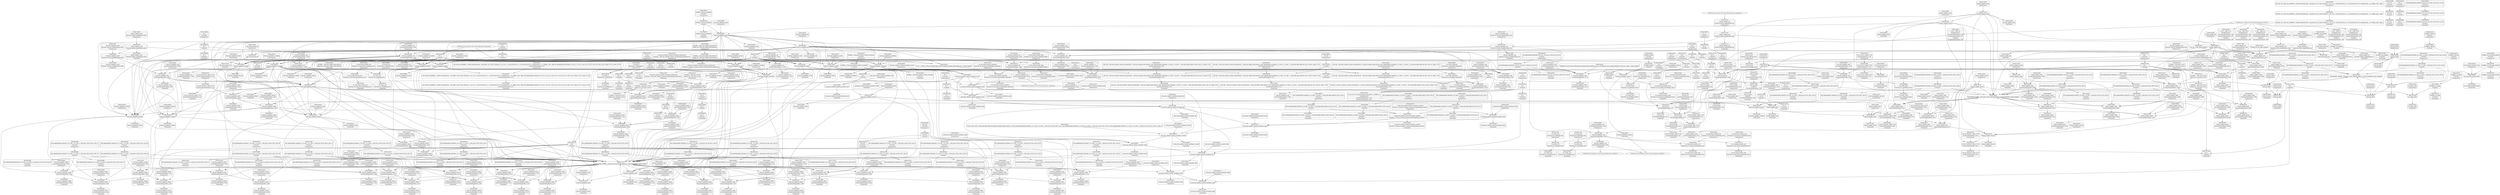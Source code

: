 digraph {
	CE0x41a3610 [shape=record,shape=Mrecord,label="{CE0x41a3610|cred_has_capability:_tmp24|security/selinux/hooks.c,1582|*SummSink*}"]
	CE0x417c9b0 [shape=record,shape=Mrecord,label="{CE0x417c9b0|cred_has_capability:_tmp2|security/selinux/hooks.c,1567|*SummSink*}"]
	CE0x41af3e0 [shape=record,shape=Mrecord,label="{CE0x41af3e0|selinux_capable:_tmp6|security/selinux/hooks.c,2009|*SummSink*}"]
	CE0x41ce780 [shape=record,shape=Mrecord,label="{CE0x41ce780|i64*_getelementptr_inbounds_(_21_x_i64_,_21_x_i64_*___llvm_gcov_ctr143,_i64_0,_i64_12)|*Constant*|*SummSink*}"]
	CE0x41813a0 [shape=record,shape=Mrecord,label="{CE0x41813a0|cred_has_capability:_shr|security/selinux/hooks.c,1565|*SummSource*}"]
	CE0x41f4500 [shape=record,shape=Mrecord,label="{CE0x41f4500|_call_void___llvm_gcov_indirect_counter_increment(i32*___llvm_gcov_global_state_pred145,_i64**_getelementptr_inbounds_(_3_x_i64*_,_3_x_i64*_*___llvm_gcda_edge_table144,_i64_0,_i64_0)),_!dbg_!27734|security/selinux/hooks.c,1574|*SummSource*}"]
	CE0x41ab6c0 [shape=record,shape=Mrecord,label="{CE0x41ab6c0|__llvm_gcov_indirect_counter_increment:_tmp1}"]
	CE0x41a5100 [shape=record,shape=Mrecord,label="{CE0x41a5100|cred_has_capability:_ad|security/selinux/hooks.c, 1555|*SummSink*}"]
	CE0x417fa80 [shape=record,shape=Mrecord,label="{CE0x417fa80|__llvm_gcov_indirect_counter_increment:_tmp6|*SummSink*}"]
	CE0x41cfc20 [shape=record,shape=Mrecord,label="{CE0x41cfc20|cred_has_capability:_sclass.0}"]
	CE0x41d9840 [shape=record,shape=Mrecord,label="{CE0x41d9840|_ret_i32_%retval.0,_!dbg_!27732|security/selinux/include/avc.h,142|*SummSink*}"]
	CE0x41d35f0 [shape=record,shape=Mrecord,label="{CE0x41d35f0|i64_14|*Constant*}"]
	CE0x4170c70 [shape=record,shape=Mrecord,label="{CE0x4170c70|selinux_capable:_cred|Function::selinux_capable&Arg::cred::}"]
	CE0x417bd10 [shape=record,shape=Mrecord,label="{CE0x417bd10|i32_0|*Constant*}"]
	CE0x41dda60 [shape=record,shape=Mrecord,label="{CE0x41dda60|cred_has_capability:_tmp27|security/selinux/hooks.c,1583|*SummSink*}"]
	CE0x41d5c00 [shape=record,shape=Mrecord,label="{CE0x41d5c00|cred_has_capability:_tmp21|security/selinux/hooks.c,1580|*SummSource*}"]
	CE0x417abd0 [shape=record,shape=Mrecord,label="{CE0x417abd0|selinux_capable:_return|*SummSink*}"]
	CE0x4170830 [shape=record,shape=Mrecord,label="{CE0x4170830|selinux_capable:_if.end}"]
	CE0x4192480 [shape=record,shape=Mrecord,label="{CE0x4192480|cred_has_capability:_tmp1|*SummSource*}"]
	CE0x4190ac0 [shape=record,shape=Mrecord,label="{CE0x4190ac0|cred_has_capability:_call3|security/selinux/hooks.c,1573}"]
	CE0x4181860 [shape=record,shape=Mrecord,label="{CE0x4181860|GLOBAL:_cap_capable|*Constant*|*SummSource*}"]
	CE0x4199850 [shape=record,shape=Mrecord,label="{CE0x4199850|selinux_capable:_tmp8|security/selinux/hooks.c,2011}"]
	CE0x41d9720 [shape=record,shape=Mrecord,label="{CE0x41d9720|_ret_i32_%retval.0,_!dbg_!27732|security/selinux/include/avc.h,142|*SummSource*}"]
	CE0x41dede0 [shape=record,shape=Mrecord,label="{CE0x41dede0|cred_has_capability:_tmp29|security/selinux/hooks.c,1584|*SummSink*}"]
	CE0x41ab560 [shape=record,shape=Mrecord,label="{CE0x41ab560|0:_i64*,_array:_GCR___llvm_gcda_edge_table144_internal_unnamed_addr_constant_3_x_i64*_i64*_getelementptr_inbounds_(_21_x_i64_,_21_x_i64_*___llvm_gcov_ctr143,_i64_0,_i64_1),_i64*_getelementptr_inbounds_(_21_x_i64_,_21_x_i64_*___llvm_gcov_ctr143,_i64_0,_i64_2),_i64*_getelementptr_inbounds_(_21_x_i64_,_21_x_i64_*___llvm_gcov_ctr143,_i64_0,_i64_3)_:_elem_0::}"]
	CE0x41aa2d0 [shape=record,shape=Mrecord,label="{CE0x41aa2d0|_ret_i32_%tmp6,_!dbg_!27716|security/selinux/hooks.c,197|*SummSink*}"]
	CE0x4197110 [shape=record,shape=Mrecord,label="{CE0x4197110|selinux_capable:_cap|Function::selinux_capable&Arg::cap::|*SummSink*}"]
	CE0x41857d0 [shape=record,shape=Mrecord,label="{CE0x41857d0|cred_sid:_tmp3|*SummSource*}"]
	CE0x4191050 [shape=record,shape=Mrecord,label="{CE0x4191050|i8*_getelementptr_inbounds_(_40_x_i8_,_40_x_i8_*_.str49,_i32_0,_i32_0)|*Constant*}"]
	CE0x4197610 [shape=record,shape=Mrecord,label="{CE0x4197610|selinux_capable:_call1|security/selinux/hooks.c,2011|*SummSink*}"]
	CE0x41f38d0 [shape=record,shape=Mrecord,label="{CE0x41f38d0|i64**_getelementptr_inbounds_(_3_x_i64*_,_3_x_i64*_*___llvm_gcda_edge_table144,_i64_0,_i64_2)|*Constant*}"]
	CE0x419b8e0 [shape=record,shape=Mrecord,label="{CE0x419b8e0|void_(i8*,_i32,_i64)*_asm_sideeffect_1:_09ud2_0A.pushsection___bug_table,_22a_22_0A2:_09.long_1b_-_2b,_$_0:c_-_2b_0A_09.word_$_1:c_,_0_0A_09.org_2b+$_2:c_0A.popsection_,_i,i,i,_dirflag_,_fpsr_,_flags_|*SummSink*}"]
	CE0x41d4ab0 [shape=record,shape=Mrecord,label="{CE0x41d4ab0|i64_0|*Constant*}"]
	CE0x41e2780 [shape=record,shape=Mrecord,label="{CE0x41e2780|i64*_getelementptr_inbounds_(_21_x_i64_,_21_x_i64_*___llvm_gcov_ctr143,_i64_0,_i64_20)|*Constant*|*SummSource*}"]
	CE0x418fd60 [shape=record,shape=Mrecord,label="{CE0x418fd60|i32_0|*Constant*|*SummSource*}"]
	CE0x41f5280 [shape=record,shape=Mrecord,label="{CE0x41f5280|i32_31|*Constant*|*SummSource*}"]
	CE0x41f5670 [shape=record,shape=Mrecord,label="{CE0x41f5670|cred_has_capability:_and|security/selinux/hooks.c,1559}"]
	CE0x41d8170 [shape=record,shape=Mrecord,label="{CE0x41d8170|avc_audit:_tclass|Function::avc_audit&Arg::tclass::}"]
	CE0x41a3890 [shape=record,shape=Mrecord,label="{CE0x41a3890|cred_has_capability:_tmp25|security/selinux/hooks.c,1582}"]
	CE0x41d2df0 [shape=record,shape=Mrecord,label="{CE0x41d2df0|_ret_i32_%rc.0,_!dbg_!27793|security/selinux/avc.c,744|*SummSink*}"]
	CE0x4195800 [shape=record,shape=Mrecord,label="{CE0x4195800|cred_has_capability:_bb}"]
	CE0x4175c80 [shape=record,shape=Mrecord,label="{CE0x4175c80|_call_void_mcount()_#3|*SummSource*}"]
	CE0x41e0050 [shape=record,shape=Mrecord,label="{CE0x41e0050|i64*_getelementptr_inbounds_(_21_x_i64_,_21_x_i64_*___llvm_gcov_ctr143,_i64_0,_i64_19)|*Constant*}"]
	CE0x4177c60 [shape=record,shape=Mrecord,label="{CE0x4177c60|selinux_capable:_tmp1|*SummSink*}"]
	CE0x41d6260 [shape=record,shape=Mrecord,label="{CE0x41d6260|cred_has_capability:_call8|security/selinux/hooks.c,1581|*SummSource*}"]
	CE0x417d360 [shape=record,shape=Mrecord,label="{CE0x417d360|selinux_capable:_tmp11|security/selinux/hooks.c,2012|*SummSource*}"]
	CE0x41e7d20 [shape=record,shape=Mrecord,label="{CE0x41e7d20|i32_1|*Constant*}"]
	CE0x4193230 [shape=record,shape=Mrecord,label="{CE0x4193230|cred_has_capability:_and|security/selinux/hooks.c,1559|*SummSink*}"]
	CE0x41bac80 [shape=record,shape=Mrecord,label="{CE0x41bac80|i64*_null|*Constant*|*SummSource*}"]
	CE0x41d3660 [shape=record,shape=Mrecord,label="{CE0x41d3660|i64_13|*Constant*|*SummSource*}"]
	CE0x4191200 [shape=record,shape=Mrecord,label="{CE0x4191200|cred_has_capability:_call3|security/selinux/hooks.c,1573|*SummSink*}"]
	CE0x4195d60 [shape=record,shape=Mrecord,label="{CE0x4195d60|cred_has_capability:_entry|*SummSink*}"]
	CE0x41a3b80 [shape=record,shape=Mrecord,label="{CE0x41a3b80|cred_has_capability:_tmp25|security/selinux/hooks.c,1582|*SummSink*}"]
	CE0x41d8ab0 [shape=record,shape=Mrecord,label="{CE0x41d8ab0|avc_audit:_avd|Function::avc_audit&Arg::avd::|*SummSource*}"]
	CE0x41cc1e0 [shape=record,shape=Mrecord,label="{CE0x41cc1e0|i1_true|*Constant*}"]
	CE0x41ea640 [shape=record,shape=Mrecord,label="{CE0x41ea640|cred_has_capability:_do.body4|*SummSink*}"]
	CE0x41e37b0 [shape=record,shape=Mrecord,label="{CE0x41e37b0|cred_sid:_bb|*SummSink*}"]
	CE0x41ceb80 [shape=record,shape=Mrecord,label="{CE0x41ceb80|cred_has_capability:_tmp17|security/selinux/hooks.c,1576}"]
	CE0x41cfe00 [shape=record,shape=Mrecord,label="{CE0x41cfe00|cred_has_capability:_sclass.0|*SummSink*}"]
	CE0x41e95e0 [shape=record,shape=Mrecord,label="{CE0x41e95e0|cred_has_capability:_cap1|security/selinux/hooks.c,1563|*SummSource*}"]
	CE0x41a6250 [shape=record,shape=Mrecord,label="{CE0x41a6250|GLOBAL:_cred_sid|*Constant*|*SummSink*}"]
	CE0x41823c0 [shape=record,shape=Mrecord,label="{CE0x41823c0|i64*_getelementptr_inbounds_(_6_x_i64_,_6_x_i64_*___llvm_gcov_ctr142,_i64_0,_i64_0)|*Constant*|*SummSink*}"]
	CE0x5827df0 [shape=record,shape=Mrecord,label="{CE0x5827df0|selinux_capable:_tmp5|security/selinux/hooks.c,2008|*SummSink*}"]
	CE0x41e3ab0 [shape=record,shape=Mrecord,label="{CE0x41e3ab0|_call_void_mcount()_#3|*SummSource*}"]
	CE0x41d87f0 [shape=record,shape=Mrecord,label="{CE0x41d87f0|avc_audit:_requested|Function::avc_audit&Arg::requested::|*SummSink*}"]
	CE0x41d8d80 [shape=record,shape=Mrecord,label="{CE0x41d8d80|avc_audit:_result|Function::avc_audit&Arg::result::}"]
	CE0x41a15c0 [shape=record,shape=Mrecord,label="{CE0x41a15c0|i64*_getelementptr_inbounds_(_2_x_i64_,_2_x_i64_*___llvm_gcov_ctr131,_i64_0,_i64_1)|*Constant*|*SummSource*}"]
	CE0x41e7bf0 [shape=record,shape=Mrecord,label="{CE0x41e7bf0|cred_sid:_security|security/selinux/hooks.c,196}"]
	CE0x41bb090 [shape=record,shape=Mrecord,label="{CE0x41bb090|i64*_null|*Constant*}"]
	CE0x41e99f0 [shape=record,shape=Mrecord,label="{CE0x41e99f0|i32_5|*Constant*|*SummSink*}"]
	CE0x41bec50 [shape=record,shape=Mrecord,label="{CE0x41bec50|VOIDTB_TE_array:_GCE_.str49_private_unnamed_addr_constant_40_x_i8_c_013SELinux:_out_of_range_capability_%d_0A_00_,_align_1:_elem_0:default:}"]
	CE0x41a3fd0 [shape=record,shape=Mrecord,label="{CE0x41a3fd0|cred_has_capability:_sw.default}"]
	CE0x41d0ba0 [shape=record,shape=Mrecord,label="{CE0x41d0ba0|avc_has_perm_noaudit:_entry|*SummSink*}"]
	CE0x41aba30 [shape=record,shape=Mrecord,label="{CE0x41aba30|_ret_void}"]
	CE0x41e9700 [shape=record,shape=Mrecord,label="{CE0x41e9700|cred_has_capability:_cap1|security/selinux/hooks.c,1563|*SummSink*}"]
	CE0x4182050 [shape=record,shape=Mrecord,label="{CE0x4182050|i8_3|*Constant*|*SummSource*}"]
	CE0x4188390 [shape=record,shape=Mrecord,label="{CE0x4188390|i64**_getelementptr_inbounds_(_3_x_i64*_,_3_x_i64*_*___llvm_gcda_edge_table144,_i64_0,_i64_2)|*Constant*|*SummSource*}"]
	"CONST[source:2(external),value:0(static)][purpose:{operation}]"
	CE0x41d9010 [shape=record,shape=Mrecord,label="{CE0x41d9010|avc_audit:_result|Function::avc_audit&Arg::result::|*SummSink*}"]
	CE0x417b4c0 [shape=record,shape=Mrecord,label="{CE0x417b4c0|cred_has_capability:_avd|security/selinux/hooks.c, 1556}"]
	CE0x419b6d0 [shape=record,shape=Mrecord,label="{CE0x419b6d0|void_(i8*,_i32,_i64)*_asm_sideeffect_1:_09ud2_0A.pushsection___bug_table,_22a_22_0A2:_09.long_1b_-_2b,_$_0:c_-_2b_0A_09.word_$_1:c_,_0_0A_09.org_2b+$_2:c_0A.popsection_,_i,i,i,_dirflag_,_fpsr_,_flags_|*SummSource*}"]
	CE0x41aa430 [shape=record,shape=Mrecord,label="{CE0x41aa430|__llvm_gcov_indirect_counter_increment:_tmp1|*SummSource*}"]
	CE0x417cff0 [shape=record,shape=Mrecord,label="{CE0x417cff0|cred_has_capability:_tmp3|security/selinux/hooks.c,1567|*SummSource*}"]
	CE0x4185120 [shape=record,shape=Mrecord,label="{CE0x4185120|selinux_capable:_tmp10|security/selinux/hooks.c,2012}"]
	CE0x41ddd80 [shape=record,shape=Mrecord,label="{CE0x41ddd80|cred_has_capability:_tmp27|security/selinux/hooks.c,1583}"]
	CE0x41ee7d0 [shape=record,shape=Mrecord,label="{CE0x41ee7d0|cred_sid:_tmp6|security/selinux/hooks.c,197|*SummSource*}"]
	CE0x41abf30 [shape=record,shape=Mrecord,label="{CE0x41abf30|_ret_void|*SummSink*}"]
	CE0x41a3ed0 [shape=record,shape=Mrecord,label="{CE0x41a3ed0|cred_has_capability:_bb|*SummSink*}"]
	CE0x4163470 [shape=record,shape=Mrecord,label="{CE0x4163470|cred_has_capability:_tmp7|security/selinux/hooks.c,1574|*SummSink*}"]
	CE0x60e15a0 [shape=record,shape=Mrecord,label="{CE0x60e15a0|selinux_capable:_tmp4|security/selinux/hooks.c,2008}"]
	CE0x41d5840 [shape=record,shape=Mrecord,label="{CE0x41d5840|cred_has_capability:_tmp20|security/selinux/hooks.c,1580|*SummSink*}"]
	CE0x41cc4d0 [shape=record,shape=Mrecord,label="{CE0x41cc4d0|i1_true|*Constant*|*SummSink*}"]
	CE0x418e620 [shape=record,shape=Mrecord,label="{CE0x418e620|i8*_getelementptr_inbounds_(_40_x_i8_,_40_x_i8_*_.str49,_i32_0,_i32_0)|*Constant*|*SummSink*}"]
	CE0x41bdb10 [shape=record,shape=Mrecord,label="{CE0x41bdb10|i64*_getelementptr_inbounds_(_21_x_i64_,_21_x_i64_*___llvm_gcov_ctr143,_i64_0,_i64_9)|*Constant*}"]
	CE0x41aab20 [shape=record,shape=Mrecord,label="{CE0x41aab20|cred_sid:_cred|Function::cred_sid&Arg::cred::|*SummSource*}"]
	CE0x41b1800 [shape=record,shape=Mrecord,label="{CE0x41b1800|selinux_capable:_tmp7|security/selinux/hooks.c,2009}"]
	CE0x41e34c0 [shape=record,shape=Mrecord,label="{CE0x41e34c0|cred_sid:_bb}"]
	CE0x41bc5e0 [shape=record,shape=Mrecord,label="{CE0x41bc5e0|__llvm_gcov_indirect_counter_increment:_bb4}"]
	"CONST[source:0(mediator),value:0(static)][purpose:{operation}]"
	CE0x41d0a40 [shape=record,shape=Mrecord,label="{CE0x41d0a40|avc_has_perm_noaudit:_entry|*SummSource*}"]
	CE0x4192640 [shape=record,shape=Mrecord,label="{CE0x4192640|cred_has_capability:_tmp1|*SummSink*}"]
	CE0x41934a0 [shape=record,shape=Mrecord,label="{CE0x41934a0|cred_has_capability:_shl|security/selinux/hooks.c,1559|*SummSource*}"]
	CE0x41cf360 [shape=record,shape=Mrecord,label="{CE0x41cf360|avc_has_perm_noaudit:_flags|Function::avc_has_perm_noaudit&Arg::flags::}"]
	CE0x41bea60 [shape=record,shape=Mrecord,label="{CE0x41bea60|GLOBAL:_printk|*Constant*|*SummSink*}"]
	CE0x41dab20 [shape=record,shape=Mrecord,label="{CE0x41dab20|cred_has_capability:_tmp22|security/selinux/hooks.c,1582}"]
	CE0x41a34a0 [shape=record,shape=Mrecord,label="{CE0x41a34a0|cred_has_capability:_tmp24|security/selinux/hooks.c,1582|*SummSource*}"]
	CE0x4175050 [shape=record,shape=Mrecord,label="{CE0x4175050|i64_1|*Constant*|*SummSink*}"]
	CE0x41dd980 [shape=record,shape=Mrecord,label="{CE0x41dd980|i64*_getelementptr_inbounds_(_21_x_i64_,_21_x_i64_*___llvm_gcov_ctr143,_i64_0,_i64_17)|*Constant*|*SummSink*}"]
	CE0x41a2960 [shape=record,shape=Mrecord,label="{CE0x41a2960|cred_has_capability:_do.end6|*SummSink*}"]
	CE0x41858b0 [shape=record,shape=Mrecord,label="{CE0x41858b0|cred_sid:_tmp3|*SummSink*}"]
	CE0x41b6040 [shape=record,shape=Mrecord,label="{CE0x41b6040|cred_has_capability:_if.then|*SummSource*}"]
	CE0x418e4b0 [shape=record,shape=Mrecord,label="{CE0x418e4b0|i8*_getelementptr_inbounds_(_40_x_i8_,_40_x_i8_*_.str49,_i32_0,_i32_0)|*Constant*|*SummSource*}"]
	CE0x41e8220 [shape=record,shape=Mrecord,label="{CE0x41e8220|GLOBAL:___llvm_gcov_indirect_counter_increment|*Constant*|*SummSource*}"]
	CE0x41ce7f0 [shape=record,shape=Mrecord,label="{CE0x41ce7f0|cred_has_capability:_tmp16|security/selinux/hooks.c,1576|*SummSink*}"]
	CE0x41cf510 [shape=record,shape=Mrecord,label="{CE0x41cf510|i16_4|*Constant*|*SummSource*}"]
	CE0x419c460 [shape=record,shape=Mrecord,label="{CE0x419c460|i32_1575|*Constant*|*SummSource*}"]
	CE0x4186260 [shape=record,shape=Mrecord,label="{CE0x4186260|cred_has_capability:_tmp4|security/selinux/hooks.c,1570|*SummSink*}"]
	CE0x41cf6c0 [shape=record,shape=Mrecord,label="{CE0x41cf6c0|i16_4|*Constant*|*SummSink*}"]
	CE0x41e04d0 [shape=record,shape=Mrecord,label="{CE0x41e04d0|cred_has_capability:_tmp30|security/selinux/hooks.c,1585|*SummSink*}"]
	CE0x41d8280 [shape=record,shape=Mrecord,label="{CE0x41d8280|avc_audit:_tclass|Function::avc_audit&Arg::tclass::|*SummSource*}"]
	CE0x41767c0 [shape=record,shape=Mrecord,label="{CE0x41767c0|i64_1|*Constant*|*SummSource*}"]
	CE0x419a5a0 [shape=record,shape=Mrecord,label="{CE0x419a5a0|selinux_capable:_ns|Function::selinux_capable&Arg::ns::|*SummSource*}"]
	CE0x41a40b0 [shape=record,shape=Mrecord,label="{CE0x41a40b0|cred_has_capability:_sw.epilog|*SummSink*}"]
	CE0x572da50 [shape=record,shape=Mrecord,label="{CE0x572da50|selinux_capable:_retval.0|*SummSink*}"]
	CE0x41e9d50 [shape=record,shape=Mrecord,label="{CE0x41e9d50|i64**_getelementptr_inbounds_(_3_x_i64*_,_3_x_i64*_*___llvm_gcda_edge_table144,_i64_0,_i64_0)|*Constant*}"]
	CE0x41d9da0 [shape=record,shape=Mrecord,label="{CE0x41d9da0|cred_has_capability:_tobool|security/selinux/hooks.c,1582|*SummSource*}"]
	CE0x41df540 [shape=record,shape=Mrecord,label="{CE0x41df540|cred_has_capability:_tmp29|security/selinux/hooks.c,1584|*SummSource*}"]
	CE0x41dad50 [shape=record,shape=Mrecord,label="{CE0x41dad50|cred_has_capability:_tmp22|security/selinux/hooks.c,1582|*SummSink*}"]
	CE0x4183bc0 [shape=record,shape=Mrecord,label="{CE0x4183bc0|_call_void___llvm_gcov_indirect_counter_increment(i32*___llvm_gcov_global_state_pred145,_i64**_getelementptr_inbounds_(_3_x_i64*_,_3_x_i64*_*___llvm_gcda_edge_table144,_i64_0,_i64_2)),_!dbg_!27732|security/selinux/hooks.c,1570|*SummSource*}"]
	CE0x41e17b0 [shape=record,shape=Mrecord,label="{CE0x41e17b0|i32_-22|*Constant*|*SummSink*}"]
	CE0x41e1b70 [shape=record,shape=Mrecord,label="{CE0x41e1b70|cred_has_capability:_retval.0|*SummSource*}"]
	CE0x41be330 [shape=record,shape=Mrecord,label="{CE0x41be330|cred_has_capability:_tmp12|security/selinux/hooks.c,1575|*SummSink*}"]
	CE0x41bfa00 [shape=record,shape=Mrecord,label="{CE0x41bfa00|cred_has_capability:_tmp8|security/selinux/hooks.c,1575|*SummSink*}"]
	CE0x4192790 [shape=record,shape=Mrecord,label="{CE0x4192790|i32_1|*Constant*}"]
	CE0x41de8f0 [shape=record,shape=Mrecord,label="{CE0x41de8f0|i64*_getelementptr_inbounds_(_21_x_i64_,_21_x_i64_*___llvm_gcov_ctr143,_i64_0,_i64_18)|*Constant*}"]
	CE0x4184e40 [shape=record,shape=Mrecord,label="{CE0x4184e40|i64*_getelementptr_inbounds_(_6_x_i64_,_6_x_i64_*___llvm_gcov_ctr142,_i64_0,_i64_5)|*Constant*|*SummSource*}"]
	CE0x4197320 [shape=record,shape=Mrecord,label="{CE0x4197320|i64_1|*Constant*}"]
	CE0x41ccc60 [shape=record,shape=Mrecord,label="{CE0x41ccc60|i64*_getelementptr_inbounds_(_21_x_i64_,_21_x_i64_*___llvm_gcov_ctr143,_i64_0,_i64_11)|*Constant*|*SummSink*}"]
	CE0x41cfa30 [shape=record,shape=Mrecord,label="{CE0x41cfa30|i16_47|*Constant*}"]
	CE0x4171e70 [shape=record,shape=Mrecord,label="{CE0x4171e70|selinux_capable:_entry}"]
	CE0x572dd40 [shape=record,shape=Mrecord,label="{CE0x572dd40|i64*_getelementptr_inbounds_(_6_x_i64_,_6_x_i64_*___llvm_gcov_ctr142,_i64_0,_i64_5)|*Constant*}"]
	CE0x4175d30 [shape=record,shape=Mrecord,label="{CE0x4175d30|selinux_capable:_tmp|*SummSource*}"]
	CE0x41757e0 [shape=record,shape=Mrecord,label="{CE0x41757e0|selinux_capable:_tmp3|security/selinux/hooks.c,2008|*SummSource*}"]
	CE0x41e7b80 [shape=record,shape=Mrecord,label="{CE0x41e7b80|i32_0|*Constant*}"]
	CE0x41df100 [shape=record,shape=Mrecord,label="{CE0x41df100|cred_has_capability:_tmp29|security/selinux/hooks.c,1584}"]
	CE0x41b73d0 [shape=record,shape=Mrecord,label="{CE0x41b73d0|cred_has_capability:_sw.default|*SummSink*}"]
	CE0x41e5a00 [shape=record,shape=Mrecord,label="{CE0x41e5a00|cred_sid:_sid|security/selinux/hooks.c,197|*SummSource*}"]
	CE0x41ea390 [shape=record,shape=Mrecord,label="{CE0x41ea390|cred_has_capability:_tmp6|security/selinux/hooks.c,1574}"]
	CE0x41dd8d0 [shape=record,shape=Mrecord,label="{CE0x41dd8d0|i64*_getelementptr_inbounds_(_21_x_i64_,_21_x_i64_*___llvm_gcov_ctr143,_i64_0,_i64_17)|*Constant*|*SummSource*}"]
	CE0x41ea560 [shape=record,shape=Mrecord,label="{CE0x41ea560|cred_has_capability:_do.body4|*SummSource*}"]
	CE0x416f650 [shape=record,shape=Mrecord,label="{CE0x416f650|selinux_capable:_if.end|*SummSource*}"]
	CE0x4192370 [shape=record,shape=Mrecord,label="{CE0x4192370|i64*_getelementptr_inbounds_(_6_x_i64_,_6_x_i64_*___llvm_gcov_ctr142,_i64_0,_i64_3)|*Constant*}"]
	CE0x41967f0 [shape=record,shape=Mrecord,label="{CE0x41967f0|selinux_capable:_call|security/selinux/hooks.c,2007}"]
	CE0x41d5ac0 [shape=record,shape=Mrecord,label="{CE0x41d5ac0|cred_has_capability:_tmp21|security/selinux/hooks.c,1580}"]
	CE0x41e9f80 [shape=record,shape=Mrecord,label="{CE0x41e9f80|i64**_getelementptr_inbounds_(_3_x_i64*_,_3_x_i64*_*___llvm_gcda_edge_table144,_i64_0,_i64_0)|*Constant*|*SummSink*}"]
	CE0x4195dd0 [shape=record,shape=Mrecord,label="{CE0x4195dd0|cred_has_capability:_cred|Function::cred_has_capability&Arg::cred::}"]
	CE0x41e1450 [shape=record,shape=Mrecord,label="{CE0x41e1450|cred_has_capability:_tmp32|security/selinux/hooks.c,1586|*SummSource*}"]
	CE0x41aa020 [shape=record,shape=Mrecord,label="{CE0x41aa020|cred_sid:_cred|Function::cred_sid&Arg::cred::|*SummSink*}"]
	CE0x41a2700 [shape=record,shape=Mrecord,label="{CE0x41a2700|__llvm_gcov_indirect_counter_increment:_counters|Function::__llvm_gcov_indirect_counter_increment&Arg::counters::|*SummSource*}"]
	CE0x41e85a0 [shape=record,shape=Mrecord,label="{CE0x41e85a0|__llvm_gcov_indirect_counter_increment:_entry|*SummSource*}"]
	CE0x4180300 [shape=record,shape=Mrecord,label="{CE0x4180300|i64**_getelementptr_inbounds_(_3_x_i64*_,_3_x_i64*_*___llvm_gcda_edge_table144,_i64_0,_i64_0)|*Constant*|*SummSource*}"]
	CE0x41b6100 [shape=record,shape=Mrecord,label="{CE0x41b6100|cred_has_capability:_if.then|*SummSink*}"]
	CE0x41799a0 [shape=record,shape=Mrecord,label="{CE0x41799a0|cred_has_capability:_do.cond|*SummSource*}"]
	CE0x417bea0 [shape=record,shape=Mrecord,label="{CE0x417bea0|cred_has_capability:_call|security/selinux/hooks.c,1558}"]
	CE0x4186490 [shape=record,shape=Mrecord,label="{CE0x4186490|cred_has_capability:_tmp5|security/selinux/hooks.c,1570|*SummSink*}"]
	CE0x41ea180 [shape=record,shape=Mrecord,label="{CE0x41ea180|i64*_getelementptr_inbounds_(_21_x_i64_,_21_x_i64_*___llvm_gcov_ctr143,_i64_0,_i64_6)|*Constant*|*SummSink*}"]
	CE0x41d17a0 [shape=record,shape=Mrecord,label="{CE0x41d17a0|avc_has_perm_noaudit:_tclass|Function::avc_has_perm_noaudit&Arg::tclass::}"]
	CE0x417ce40 [shape=record,shape=Mrecord,label="{CE0x417ce40|cred_has_capability:_tmp3|security/selinux/hooks.c,1567}"]
	CE0x417d910 [shape=record,shape=Mrecord,label="{CE0x417d910|selinux_capable:_tmp2|security/selinux/hooks.c,2008}"]
	CE0x41a3390 [shape=record,shape=Mrecord,label="{CE0x41a3390|cred_has_capability:_tmp24|security/selinux/hooks.c,1582}"]
	CE0x41783f0 [shape=record,shape=Mrecord,label="{CE0x41783f0|selinux_capable:_if.then|*SummSink*}"]
	CE0x41bb320 [shape=record,shape=Mrecord,label="{CE0x41bb320|__llvm_gcov_indirect_counter_increment:_counter|*SummSource*}"]
	CE0x60e1680 [shape=record,shape=Mrecord,label="{CE0x60e1680|selinux_capable:_tmp4|security/selinux/hooks.c,2008|*SummSource*}"]
	CE0x4163f00 [shape=record,shape=Mrecord,label="{CE0x4163f00|selinux_capable:_ns|Function::selinux_capable&Arg::ns::}"]
	CE0x41a3e40 [shape=record,shape=Mrecord,label="{CE0x41a3e40|cred_has_capability:_if.end10}"]
	CE0x41d7ec0 [shape=record,shape=Mrecord,label="{CE0x41d7ec0|avc_audit:_tsid|Function::avc_audit&Arg::tsid::|*SummSource*}"]
	CE0x41b9db0 [shape=record,shape=Mrecord,label="{CE0x41b9db0|__llvm_gcov_indirect_counter_increment:_tmp5|*SummSource*}"]
	CE0x41e6480 [shape=record,shape=Mrecord,label="{CE0x41e6480|4:_i32,_:_CRE_12,16_|*MultipleSource*|security/selinux/hooks.c,196|security/selinux/hooks.c,197|*LoadInst*|security/selinux/hooks.c,196}"]
	CE0x41b9ee0 [shape=record,shape=Mrecord,label="{CE0x41b9ee0|__llvm_gcov_indirect_counter_increment:_tmp5|*SummSink*}"]
	CE0x419ad40 [shape=record,shape=Mrecord,label="{CE0x419ad40|selinux_capable:_tmp2|security/selinux/hooks.c,2008|*SummSink*}"]
	CE0x419d410 [shape=record,shape=Mrecord,label="{CE0x419d410|_ret_i32_%retval.0,_!dbg_!27725|security/selinux/hooks.c,2012}"]
	CE0x41f53a0 [shape=record,shape=Mrecord,label="{CE0x41f53a0|i32_31|*Constant*|*SummSink*}"]
	CE0x41e5970 [shape=record,shape=Mrecord,label="{CE0x41e5970|cred_sid:_sid|security/selinux/hooks.c,197}"]
	CE0x419dc10 [shape=record,shape=Mrecord,label="{CE0x419dc10|cred_has_capability:_do.end}"]
	CE0x41e28a0 [shape=record,shape=Mrecord,label="{CE0x41e28a0|cred_has_capability:_tmp32|security/selinux/hooks.c,1586|*SummSink*}"]
	CE0x41d32c0 [shape=record,shape=Mrecord,label="{CE0x41d32c0|cred_has_capability:_cmp|security/selinux/hooks.c,1580}"]
	CE0x417cc90 [shape=record,shape=Mrecord,label="{CE0x417cc90|cred_has_capability:_tmp3|security/selinux/hooks.c,1567|*SummSink*}"]
	CE0x4164450 [shape=record,shape=Mrecord,label="{CE0x4164450|i64_2|*Constant*|*SummSink*}"]
	CE0x41af550 [shape=record,shape=Mrecord,label="{CE0x41af550|selinux_capable:_tmp6|security/selinux/hooks.c,2009|*SummSource*}"]
	CE0x41e6870 [shape=record,shape=Mrecord,label="{CE0x41e6870|cred_has_capability:_do.body}"]
	CE0x41a6060 [shape=record,shape=Mrecord,label="{CE0x41a6060|cred_sid:_tmp2|*SummSink*}"]
	CE0x41bef50 [shape=record,shape=Mrecord,label="{CE0x41bef50|i64*_getelementptr_inbounds_(_21_x_i64_,_21_x_i64_*___llvm_gcov_ctr143,_i64_0,_i64_7)|*Constant*|*SummSource*}"]
	CE0x41e3450 [shape=record,shape=Mrecord,label="{CE0x41e3450|i64*_getelementptr_inbounds_(_2_x_i64_,_2_x_i64_*___llvm_gcov_ctr131,_i64_0,_i64_0)|*Constant*|*SummSink*}"]
	CE0x41851f0 [shape=record,shape=Mrecord,label="{CE0x41851f0|selinux_capable:_tmp10|security/selinux/hooks.c,2012|*SummSink*}"]
	CE0x41e6ed0 [shape=record,shape=Mrecord,label="{CE0x41e6ed0|cred_has_capability:_tmp15|security/selinux/hooks.c,1575|*SummSink*}"]
	CE0x41d1000 [shape=record,shape=Mrecord,label="{CE0x41d1000|avc_has_perm_noaudit:_ssid|Function::avc_has_perm_noaudit&Arg::ssid::|*SummSink*}"]
	CE0x41abbc0 [shape=record,shape=Mrecord,label="{CE0x41abbc0|_ret_void|*SummSource*}"]
	CE0x4177790 [shape=record,shape=Mrecord,label="{CE0x4177790|selinux_capable:_tobool|security/selinux/hooks.c,2008|*SummSource*}"]
	CE0x41d5120 [shape=record,shape=Mrecord,label="{CE0x41d5120|cred_has_capability:_tmp20|security/selinux/hooks.c,1580}"]
	CE0x41a1550 [shape=record,shape=Mrecord,label="{CE0x41a1550|i64*_getelementptr_inbounds_(_2_x_i64_,_2_x_i64_*___llvm_gcov_ctr131,_i64_0,_i64_1)|*Constant*}"]
	CE0x41d0940 [shape=record,shape=Mrecord,label="{CE0x41d0940|avc_has_perm_noaudit:_entry}"]
	CE0x4181aa0 [shape=record,shape=Mrecord,label="{CE0x4181aa0|cred_has_capability:_cred|Function::cred_has_capability&Arg::cred::|*SummSink*}"]
	CE0x41e8f80 [shape=record,shape=Mrecord,label="{CE0x41e8f80|GLOBAL:___llvm_gcov_global_state_pred145|Global_var:__llvm_gcov_global_state_pred145}"]
	CE0x4186500 [shape=record,shape=Mrecord,label="{CE0x4186500|_call_void___llvm_gcov_indirect_counter_increment(i32*___llvm_gcov_global_state_pred145,_i64**_getelementptr_inbounds_(_3_x_i64*_,_3_x_i64*_*___llvm_gcda_edge_table144,_i64_0,_i64_0)),_!dbg_!27734|security/selinux/hooks.c,1574}"]
	CE0x4195fe0 [shape=record,shape=Mrecord,label="{CE0x4195fe0|cred_has_capability:_audit|Function::cred_has_capability&Arg::audit::}"]
	CE0x4196910 [shape=record,shape=Mrecord,label="{CE0x4196910|0:_i32,_:_GCMR___llvm_gcov_global_state_pred145_internal_unnamed_addr_global_i32_-1:_elem_0:default:}"]
	"CONST[source:0(mediator),value:2(dynamic)][purpose:{subject}]"
	CE0x4190430 [shape=record,shape=Mrecord,label="{CE0x4190430|i64_0|*Constant*}"]
	CE0x41e9470 [shape=record,shape=Mrecord,label="{CE0x41e9470|cred_has_capability:_u|security/selinux/hooks.c,1563|*SummSink*}"]
	CE0x41f4640 [shape=record,shape=Mrecord,label="{CE0x41f4640|_call_void___llvm_gcov_indirect_counter_increment(i32*___llvm_gcov_global_state_pred145,_i64**_getelementptr_inbounds_(_3_x_i64*_,_3_x_i64*_*___llvm_gcda_edge_table144,_i64_0,_i64_0)),_!dbg_!27734|security/selinux/hooks.c,1574|*SummSink*}"]
	CE0x41d1cb0 [shape=record,shape=Mrecord,label="{CE0x41d1cb0|avc_has_perm_noaudit:_requested|Function::avc_has_perm_noaudit&Arg::requested::}"]
	CE0x41ded70 [shape=record,shape=Mrecord,label="{CE0x41ded70|cred_has_capability:_tmp28|security/selinux/hooks.c,1584|*SummSink*}"]
	CE0x41eeed0 [shape=record,shape=Mrecord,label="{CE0x41eeed0|__llvm_gcov_indirect_counter_increment:_bb4|*SummSource*}"]
	CE0x41a4780 [shape=record,shape=Mrecord,label="{CE0x41a4780|__llvm_gcov_indirect_counter_increment:_tmp|*SummSink*}"]
	CE0x4181260 [shape=record,shape=Mrecord,label="{CE0x4181260|cred_has_capability:_shr|security/selinux/hooks.c,1565}"]
	CE0x41f3d60 [shape=record,shape=Mrecord,label="{CE0x41f3d60|i64*_getelementptr_inbounds_(_21_x_i64_,_21_x_i64_*___llvm_gcov_ctr143,_i64_0,_i64_5)|*Constant*|*SummSink*}"]
	CE0x41a6140 [shape=record,shape=Mrecord,label="{CE0x41a6140|GLOBAL:_cred_sid|*Constant*|*SummSource*}"]
	CE0x41e6070 [shape=record,shape=Mrecord,label="{CE0x41e6070|4:_i32,_:_CRE_4,8_|*MultipleSource*|security/selinux/hooks.c,196|security/selinux/hooks.c,197|*LoadInst*|security/selinux/hooks.c,196}"]
	CE0x41819c0 [shape=record,shape=Mrecord,label="{CE0x41819c0|cred_has_capability:_cred|Function::cred_has_capability&Arg::cred::|*SummSource*}"]
	CE0x41d7aa0 [shape=record,shape=Mrecord,label="{CE0x41d7aa0|avc_audit:_ssid|Function::avc_audit&Arg::ssid::|*SummSource*}"]
	CE0x419c5f0 [shape=record,shape=Mrecord,label="{CE0x419c5f0|i32_1575|*Constant*|*SummSink*}"]
	CE0x4177b00 [shape=record,shape=Mrecord,label="{CE0x4177b00|selinux_capable:_if.then|*SummSource*}"]
	CE0x41f3b60 [shape=record,shape=Mrecord,label="{CE0x41f3b60|i64**_getelementptr_inbounds_(_3_x_i64*_,_3_x_i64*_*___llvm_gcda_edge_table144,_i64_0,_i64_2)|*Constant*|*SummSink*}"]
	CE0x41d1460 [shape=record,shape=Mrecord,label="{CE0x41d1460|avc_has_perm_noaudit:_tsid|Function::avc_has_perm_noaudit&Arg::tsid::|*SummSource*}"]
	CE0x41891e0 [shape=record,shape=Mrecord,label="{CE0x41891e0|selinux_capable:_tmp1}"]
	CE0x4170c00 [shape=record,shape=Mrecord,label="{CE0x4170c00|GLOBAL:_cap_capable|*Constant*|*SummSink*}"]
	CE0x41e2830 [shape=record,shape=Mrecord,label="{CE0x41e2830|i64*_getelementptr_inbounds_(_21_x_i64_,_21_x_i64_*___llvm_gcov_ctr143,_i64_0,_i64_20)|*Constant*|*SummSink*}"]
	CE0x4199eb0 [shape=record,shape=Mrecord,label="{CE0x4199eb0|cred_has_capability:_entry}"]
	CE0x41d29d0 [shape=record,shape=Mrecord,label="{CE0x41d29d0|avc_has_perm_noaudit:_avd|Function::avc_has_perm_noaudit&Arg::avd::|*SummSource*}"]
	CE0x41e9550 [shape=record,shape=Mrecord,label="{CE0x41e9550|cred_has_capability:_cap1|security/selinux/hooks.c,1563}"]
	CE0x41d31b0 [shape=record,shape=Mrecord,label="{CE0x41d31b0|i64_13|*Constant*}"]
	CE0x41d91b0 [shape=record,shape=Mrecord,label="{CE0x41d91b0|avc_audit:_a|Function::avc_audit&Arg::a::}"]
	CE0x41ab8c0 [shape=record,shape=Mrecord,label="{CE0x41ab8c0|i64**_getelementptr_inbounds_(_3_x_i64*_,_3_x_i64*_*___llvm_gcda_edge_table144,_i64_0,_i64_1)|*Constant*|*SummSink*}"]
	CE0x41ee230 [shape=record,shape=Mrecord,label="{CE0x41ee230|4:_i32,_:_CRE_20,24_|*MultipleSource*|security/selinux/hooks.c,196|security/selinux/hooks.c,197|*LoadInst*|security/selinux/hooks.c,196}"]
	CE0x41ccec0 [shape=record,shape=Mrecord,label="{CE0x41ccec0|cred_has_capability:_tmp15|security/selinux/hooks.c,1575}"]
	CE0x41e7d90 [shape=record,shape=Mrecord,label="{CE0x41e7d90|cred_sid:_security|security/selinux/hooks.c,196|*SummSink*}"]
	CE0x41ea490 [shape=record,shape=Mrecord,label="{CE0x41ea490|cred_has_capability:_do.body4}"]
	CE0x4170e90 [shape=record,shape=Mrecord,label="{CE0x4170e90|selinux_capable:_entry|*SummSink*}"]
	CE0x417a5a0 [shape=record,shape=Mrecord,label="{CE0x417a5a0|selinux_capable:_return|*SummSource*}"]
	CE0x41a5170 [shape=record,shape=Mrecord,label="{CE0x41a5170|i64_1|*Constant*}"]
	CE0x417bca0 [shape=record,shape=Mrecord,label="{CE0x417bca0|_call_void_mcount()_#3|*SummSource*}"]
	CE0x41b9570 [shape=record,shape=Mrecord,label="{CE0x41b9570|_call_void___llvm_gcov_indirect_counter_increment(i32*___llvm_gcov_global_state_pred145,_i64**_getelementptr_inbounds_(_3_x_i64*_,_3_x_i64*_*___llvm_gcda_edge_table144,_i64_0,_i64_1)),_!dbg_!27728|security/selinux/hooks.c,1567|*SummSource*}"]
	CE0x41f50f0 [shape=record,shape=Mrecord,label="{CE0x41f50f0|cred_has_capability:_sw.default|*SummSource*}"]
	CE0x4185f50 [shape=record,shape=Mrecord,label="{CE0x4185f50|cred_has_capability:_tmp4|security/selinux/hooks.c,1570|*SummSource*}"]
	CE0x41cc320 [shape=record,shape=Mrecord,label="{CE0x41cc320|i1_true|*Constant*|*SummSource*}"]
	CE0x41d2490 [shape=record,shape=Mrecord,label="{CE0x41d2490|avc_has_perm_noaudit:_flags|Function::avc_has_perm_noaudit&Arg::flags::|*SummSource*}"]
	CE0x41d1a80 [shape=record,shape=Mrecord,label="{CE0x41d1a80|avc_has_perm_noaudit:_tclass|Function::avc_has_perm_noaudit&Arg::tclass::|*SummSink*}"]
	CE0x417b7e0 [shape=record,shape=Mrecord,label="{CE0x417b7e0|cred_has_capability:_sw.bb2|*SummSource*}"]
	CE0x41bbd90 [shape=record,shape=Mrecord,label="{CE0x41bbd90|__llvm_gcov_indirect_counter_increment:_tmp5}"]
	CE0x4181bd0 [shape=record,shape=Mrecord,label="{CE0x4181bd0|_ret_i32_%retval.0,_!dbg_!27765|security/selinux/hooks.c,1586}"]
	CE0x4175a70 [shape=record,shape=Mrecord,label="{CE0x4175a70|selinux_capable:_cap|Function::selinux_capable&Arg::cap::|*SummSource*}"]
	CE0x4192300 [shape=record,shape=Mrecord,label="{CE0x4192300|selinux_capable:_tmp5|security/selinux/hooks.c,2008}"]
	CE0x4182db0 [shape=record,shape=Mrecord,label="{CE0x4182db0|cred_has_capability:_if.then9|*SummSink*}"]
	CE0x41d8550 [shape=record,shape=Mrecord,label="{CE0x41d8550|avc_audit:_requested|Function::avc_audit&Arg::requested::}"]
	CE0x41a2020 [shape=record,shape=Mrecord,label="{CE0x41a2020|__llvm_gcov_indirect_counter_increment:_predecessor|Function::__llvm_gcov_indirect_counter_increment&Arg::predecessor::|*SummSource*}"]
	CE0x41a0dd0 [shape=record,shape=Mrecord,label="{CE0x41a0dd0|__llvm_gcov_indirect_counter_increment:_pred}"]
	CE0x41bcba0 [shape=record,shape=Mrecord,label="{CE0x41bcba0|i64*_getelementptr_inbounds_(_21_x_i64_,_21_x_i64_*___llvm_gcov_ctr143,_i64_0,_i64_8)|*Constant*}"]
	CE0x4181050 [shape=record,shape=Mrecord,label="{CE0x4181050|_call_void___llvm_gcov_indirect_counter_increment(i32*___llvm_gcov_global_state_pred145,_i64**_getelementptr_inbounds_(_3_x_i64*_,_3_x_i64*_*___llvm_gcda_edge_table144,_i64_0,_i64_1)),_!dbg_!27728|security/selinux/hooks.c,1567}"]
	CE0x417cd00 [shape=record,shape=Mrecord,label="{CE0x417cd00|_call_void___llvm_gcov_indirect_counter_increment(i32*___llvm_gcov_global_state_pred145,_i64**_getelementptr_inbounds_(_3_x_i64*_,_3_x_i64*_*___llvm_gcda_edge_table144,_i64_0,_i64_2)),_!dbg_!27732|security/selinux/hooks.c,1570}"]
	CE0x4199f20 [shape=record,shape=Mrecord,label="{CE0x4199f20|GLOBAL:_cred_has_capability|*Constant*|*SummSink*}"]
	CE0x41998c0 [shape=record,shape=Mrecord,label="{CE0x41998c0|selinux_capable:_tmp8|security/selinux/hooks.c,2011|*SummSink*}"]
	CE0x4177000 [shape=record,shape=Mrecord,label="{CE0x4177000|selinux_capable:_call|security/selinux/hooks.c,2007|*SummSink*}"]
	CE0x41e2c30 [shape=record,shape=Mrecord,label="{CE0x41e2c30|cred_has_capability:_tmp33|security/selinux/hooks.c,1586}"]
	CE0x41e6100 [shape=record,shape=Mrecord,label="{CE0x41e6100|4:_i32,_:_CRE_8,12_|*MultipleSource*|security/selinux/hooks.c,196|security/selinux/hooks.c,197|*LoadInst*|security/selinux/hooks.c,196}"]
	CE0x41a4ee0 [shape=record,shape=Mrecord,label="{CE0x41a4ee0|cred_sid:_tmp1|*SummSource*}"]
	CE0x41a64e0 [shape=record,shape=Mrecord,label="{CE0x41a64e0|cred_sid:_entry|*SummSource*}"]
	CE0x41b9490 [shape=record,shape=Mrecord,label="{CE0x41b9490|cred_has_capability:_shr|security/selinux/hooks.c,1565|*SummSink*}"]
	CE0x4181600 [shape=record,shape=Mrecord,label="{CE0x4181600|GLOBAL:___llvm_gcov_indirect_counter_increment|*Constant*|*SummSink*}"]
	CE0x41e2050 [shape=record,shape=Mrecord,label="{CE0x41e2050|cred_has_capability:_retval.0|*SummSink*}"]
	CE0x417d6e0 [shape=record,shape=Mrecord,label="{CE0x417d6e0|i64*_getelementptr_inbounds_(_6_x_i64_,_6_x_i64_*___llvm_gcov_ctr142,_i64_0,_i64_0)|*Constant*}"]
	CE0x41da4f0 [shape=record,shape=Mrecord,label="{CE0x41da4f0|i64_16|*Constant*}"]
	CE0x41a0e40 [shape=record,shape=Mrecord,label="{CE0x41a0e40|__llvm_gcov_indirect_counter_increment:_pred|*SummSource*}"]
	CE0x41e5eb0 [shape=record,shape=Mrecord,label="{CE0x41e5eb0|4:_i32,_:_CRE_0,4_|*MultipleSource*|security/selinux/hooks.c,196|security/selinux/hooks.c,197|*LoadInst*|security/selinux/hooks.c,196}"]
	CE0x41be9f0 [shape=record,shape=Mrecord,label="{CE0x41be9f0|GLOBAL:_printk|*Constant*|*SummSource*}"]
	CE0x41874e0 [shape=record,shape=Mrecord,label="{CE0x41874e0|cred_has_capability:_sw.bb}"]
	CE0x4195240 [shape=record,shape=Mrecord,label="{CE0x4195240|cred_has_capability:_shl|security/selinux/hooks.c,1559|*SummSink*}"]
	CE0x4175bd0 [shape=record,shape=Mrecord,label="{CE0x4175bd0|selinux_capable:_tobool|security/selinux/hooks.c,2008|*SummSink*}"]
	CE0x4181f00 [shape=record,shape=Mrecord,label="{CE0x4181f00|i8_3|*Constant*}"]
	CE0x41cfaa0 [shape=record,shape=Mrecord,label="{CE0x41cfaa0|i16_47|*Constant*|*SummSource*}"]
	CE0x4187e40 [shape=record,shape=Mrecord,label="{CE0x4187e40|avc_audit:_entry|*SummSink*}"]
	CE0x41aaab0 [shape=record,shape=Mrecord,label="{CE0x41aaab0|cred_sid:_cred|Function::cred_sid&Arg::cred::}"]
	CE0x41ce0c0 [shape=record,shape=Mrecord,label="{CE0x41ce0c0|cred_has_capability:_tmp16|security/selinux/hooks.c,1576}"]
	CE0x41e14c0 [shape=record,shape=Mrecord,label="{CE0x41e14c0|i32_-22|*Constant*}"]
	CE0x41bc950 [shape=record,shape=Mrecord,label="{CE0x41bc950|i64_12|*Constant*|*SummSink*}"]
	CE0x4176df0 [shape=record,shape=Mrecord,label="{CE0x4176df0|_call_void_mcount()_#3}"]
	CE0x41d25b0 [shape=record,shape=Mrecord,label="{CE0x41d25b0|_ret_i32_%rc.0,_!dbg_!27793|security/selinux/avc.c,744}"]
	CE0x41a0cc0 [shape=record,shape=Mrecord,label="{CE0x41a0cc0|i32_-1|*Constant*}"]
	CE0x4197680 [shape=record,shape=Mrecord,label="{CE0x4197680|selinux_capable:_call1|security/selinux/hooks.c,2011}"]
	CE0x419d810 [shape=record,shape=Mrecord,label="{CE0x419d810|cred_has_capability:_sw.bb|*SummSink*}"]
	CE0x41d41b0 [shape=record,shape=Mrecord,label="{CE0x41d41b0|cred_has_capability:_tmp18|security/selinux/hooks.c,1580|*SummSource*}"]
	CE0x419fed0 [shape=record,shape=Mrecord,label="{CE0x419fed0|__llvm_gcov_indirect_counter_increment:_tmp3|*SummSink*}"]
	CE0x41a60d0 [shape=record,shape=Mrecord,label="{CE0x41a60d0|i32_22|*Constant*}"]
	CE0x4183d00 [shape=record,shape=Mrecord,label="{CE0x4183d00|_call_void___llvm_gcov_indirect_counter_increment(i32*___llvm_gcov_global_state_pred145,_i64**_getelementptr_inbounds_(_3_x_i64*_,_3_x_i64*_*___llvm_gcda_edge_table144,_i64_0,_i64_2)),_!dbg_!27732|security/selinux/hooks.c,1570|*SummSink*}"]
	CE0x41a1c10 [shape=record,shape=Mrecord,label="{CE0x41a1c10|cred_sid:_tmp|*SummSink*}"]
	CE0x41d0510 [shape=record,shape=Mrecord,label="{CE0x41d0510|GLOBAL:_avc_has_perm_noaudit|*Constant*}"]
	CE0x41d6410 [shape=record,shape=Mrecord,label="{CE0x41d6410|cred_has_capability:_call8|security/selinux/hooks.c,1581|*SummSink*}"]
	CE0x41db090 [shape=record,shape=Mrecord,label="{CE0x41db090|cred_has_capability:_tmp23|security/selinux/hooks.c,1582}"]
	CE0x41a9a10 [shape=record,shape=Mrecord,label="{CE0x41a9a10|_call_void_mcount()_#3}"]
	CE0x41d8c20 [shape=record,shape=Mrecord,label="{CE0x41d8c20|avc_audit:_avd|Function::avc_audit&Arg::avd::|*SummSink*}"]
	CE0x41797f0 [shape=record,shape=Mrecord,label="{CE0x41797f0|i64*_getelementptr_inbounds_(_21_x_i64_,_21_x_i64_*___llvm_gcov_ctr143,_i64_0,_i64_0)|*Constant*|*SummSink*}"]
	CE0x41e25e0 [shape=record,shape=Mrecord,label="{CE0x41e25e0|i64*_getelementptr_inbounds_(_21_x_i64_,_21_x_i64_*___llvm_gcov_ctr143,_i64_0,_i64_20)|*Constant*}"]
	CE0x41f1930 [shape=record,shape=Mrecord,label="{CE0x41f1930|COLLAPSED:_GCMRE___llvm_gcov_ctr131_internal_global_2_x_i64_zeroinitializer:_elem_0:default:}"]
	CE0x41e98e0 [shape=record,shape=Mrecord,label="{CE0x41e98e0|i32_5|*Constant*|*SummSource*}"]
	CE0x41ac150 [shape=record,shape=Mrecord,label="{CE0x41ac150|i64*_getelementptr_inbounds_(_21_x_i64_,_21_x_i64_*___llvm_gcov_ctr143,_i64_0,_i64_4)|*Constant*}"]
	CE0x41869b0 [shape=record,shape=Mrecord,label="{CE0x41869b0|i64*_getelementptr_inbounds_(_6_x_i64_,_6_x_i64_*___llvm_gcov_ctr142,_i64_0,_i64_3)|*Constant*|*SummSink*}"]
	CE0x3a5f0f0 [shape=record,shape=Mrecord,label="{CE0x3a5f0f0|selinux_capable:_tmp3|security/selinux/hooks.c,2008|*SummSink*}"]
	CE0x41a65a0 [shape=record,shape=Mrecord,label="{CE0x41a65a0|__llvm_gcov_indirect_counter_increment:_tmp2|*SummSource*}"]
	CE0x41dfd60 [shape=record,shape=Mrecord,label="{CE0x41dfd60|cred_has_capability:_tmp30|security/selinux/hooks.c,1585}"]
	CE0x41aa8b0 [shape=record,shape=Mrecord,label="{CE0x41aa8b0|cred_sid:_entry|*SummSink*}"]
	CE0x41e0ca0 [shape=record,shape=Mrecord,label="{CE0x41e0ca0|cred_has_capability:_tmp31|security/selinux/hooks.c,1585|*SummSource*}"]
	CE0x41da0d0 [shape=record,shape=Mrecord,label="{CE0x41da0d0|i64_15|*Constant*}"]
	CE0x41ee5f0 [shape=record,shape=Mrecord,label="{CE0x41ee5f0|__llvm_gcov_indirect_counter_increment:_exit}"]
	CE0x419c2c0 [shape=record,shape=Mrecord,label="{CE0x419c2c0|i32_1575|*Constant*}"]
	CE0x41a2260 [shape=record,shape=Mrecord,label="{CE0x41a2260|__llvm_gcov_indirect_counter_increment:_counters|Function::__llvm_gcov_indirect_counter_increment&Arg::counters::}"]
	CE0x41b4ec0 [shape=record,shape=Mrecord,label="{CE0x41b4ec0|cred_has_capability:_return|*SummSource*}"]
	CE0x4175730 [shape=record,shape=Mrecord,label="{CE0x4175730|selinux_capable:_return}"]
	CE0x41daa20 [shape=record,shape=Mrecord,label="{CE0x41daa20|i64_16|*Constant*|*SummSink*}"]
	CE0x41af450 [shape=record,shape=Mrecord,label="{CE0x41af450|selinux_capable:_tmp6|security/selinux/hooks.c,2009}"]
	CE0x41bdc50 [shape=record,shape=Mrecord,label="{CE0x41bdc50|i64*_getelementptr_inbounds_(_21_x_i64_,_21_x_i64_*___llvm_gcov_ctr143,_i64_0,_i64_9)|*Constant*|*SummSource*}"]
	CE0x41e7200 [shape=record,shape=Mrecord,label="{CE0x41e7200|cred_has_capability:_tmp}"]
	"CONST[source:1(input),value:2(dynamic)][purpose:{subject}]"
	CE0x41a5f80 [shape=record,shape=Mrecord,label="{CE0x41a5f80|cred_sid:_tmp2}"]
	CE0x41bcf20 [shape=record,shape=Mrecord,label="{CE0x41bcf20|cred_has_capability:_tmp10|security/selinux/hooks.c,1575}"]
	CE0x4195700 [shape=record,shape=Mrecord,label="{CE0x4195700|cred_has_capability:_type|security/selinux/hooks.c,1562|*SummSource*}"]
	CE0x41cbf30 [shape=record,shape=Mrecord,label="{CE0x41cbf30|cred_has_capability:_tmp13|security/selinux/hooks.c,1575|*SummSink*}"]
	CE0x41e54b0 [shape=record,shape=Mrecord,label="{CE0x41e54b0|cred_sid:_tmp5|security/selinux/hooks.c,196|*SummSource*}"]
	CE0x41d9c20 [shape=record,shape=Mrecord,label="{CE0x41d9c20|cred_has_capability:_tobool|security/selinux/hooks.c,1582}"]
	CE0x41d3f90 [shape=record,shape=Mrecord,label="{CE0x41d3f90|i64_14|*Constant*|*SummSink*}"]
	CE0x41d07c0 [shape=record,shape=Mrecord,label="{CE0x41d07c0|GLOBAL:_avc_has_perm_noaudit|*Constant*|*SummSink*}"]
	CE0x4174d90 [shape=record,shape=Mrecord,label="{CE0x4174d90|i64_2|*Constant*|*SummSource*}"]
	CE0x4183e70 [shape=record,shape=Mrecord,label="{CE0x4183e70|i64*_getelementptr_inbounds_(_21_x_i64_,_21_x_i64_*___llvm_gcov_ctr143,_i64_0,_i64_5)|*Constant*|*SummSource*}"]
	CE0x418e900 [shape=record,shape=Mrecord,label="{CE0x418e900|cred_has_capability:_tmp9|security/selinux/hooks.c,1575|*SummSink*}"]
	CE0x41e0860 [shape=record,shape=Mrecord,label="{CE0x41e0860|cred_has_capability:_tmp31|security/selinux/hooks.c,1585}"]
	CE0x4175520 [shape=record,shape=Mrecord,label="{CE0x4175520|selinux_capable:_cap|Function::selinux_capable&Arg::cap::}"]
	CE0x4187bd0 [shape=record,shape=Mrecord,label="{CE0x4187bd0|avc_audit:_entry}"]
	CE0x41d1900 [shape=record,shape=Mrecord,label="{CE0x41d1900|avc_has_perm_noaudit:_tclass|Function::avc_has_perm_noaudit&Arg::tclass::|*SummSource*}"]
	CE0x41f19a0 [shape=record,shape=Mrecord,label="{CE0x41f19a0|cred_sid:_tmp|*SummSource*}"]
	CE0x41d8080 [shape=record,shape=Mrecord,label="{CE0x41d8080|avc_audit:_tsid|Function::avc_audit&Arg::tsid::|*SummSink*}"]
	CE0x41784a0 [shape=record,shape=Mrecord,label="{CE0x41784a0|selinux_capable:_ns|Function::selinux_capable&Arg::ns::|*SummSink*}"]
	CE0x41e66b0 [shape=record,shape=Mrecord,label="{CE0x41e66b0|4:_i32,_:_CRE_16,20_|*MultipleSource*|security/selinux/hooks.c,196|security/selinux/hooks.c,197|*LoadInst*|security/selinux/hooks.c,196}"]
	CE0x41bc390 [shape=record,shape=Mrecord,label="{CE0x41bc390|i32_-1|*Constant*|*SummSink*}"]
	CE0x41bcf90 [shape=record,shape=Mrecord,label="{CE0x41bcf90|cred_has_capability:_tmp10|security/selinux/hooks.c,1575|*SummSource*}"]
	CE0x60e1610 [shape=record,shape=Mrecord,label="{CE0x60e1610|selinux_capable:_tmp4|security/selinux/hooks.c,2008|*SummSink*}"]
	CE0x41eef40 [shape=record,shape=Mrecord,label="{CE0x41eef40|__llvm_gcov_indirect_counter_increment:_exit|*SummSink*}"]
	CE0x41923e0 [shape=record,shape=Mrecord,label="{CE0x41923e0|selinux_capable:_tmp5|security/selinux/hooks.c,2008|*SummSource*}"]
	CE0x41e2340 [shape=record,shape=Mrecord,label="{CE0x41e2340|cred_has_capability:_tmp32|security/selinux/hooks.c,1586}"]
	CE0x41eefd0 [shape=record,shape=Mrecord,label="{CE0x41eefd0|__llvm_gcov_indirect_counter_increment:_bb}"]
	CE0x41778f0 [shape=record,shape=Mrecord,label="{CE0x41778f0|selinux_capable:_call|security/selinux/hooks.c,2007|*SummSource*}"]
	CE0x4197740 [shape=record,shape=Mrecord,label="{CE0x4197740|selinux_capable:_call1|security/selinux/hooks.c,2011|*SummSource*}"]
	CE0x4178a90 [shape=record,shape=Mrecord,label="{CE0x4178a90|cred_has_capability:_audit|Function::cred_has_capability&Arg::audit::|*SummSink*}"]
	CE0x41d42c0 [shape=record,shape=Mrecord,label="{CE0x41d42c0|cred_has_capability:_tmp18|security/selinux/hooks.c,1580|*SummSink*}"]
	CE0x4a81c20 [shape=record,shape=Mrecord,label="{CE0x4a81c20|GLOBAL:___llvm_gcov_ctr142|Global_var:__llvm_gcov_ctr142}"]
	CE0x41a13f0 [shape=record,shape=Mrecord,label="{CE0x41a13f0|cred_sid:_tmp1|*SummSink*}"]
	CE0x4186a20 [shape=record,shape=Mrecord,label="{CE0x4186a20|i64*_getelementptr_inbounds_(_6_x_i64_,_6_x_i64_*___llvm_gcov_ctr142,_i64_0,_i64_3)|*Constant*|*SummSource*}"]
	CE0x41f0ab0 [shape=record,shape=Mrecord,label="{CE0x41f0ab0|cred_has_capability:_do.end6}"]
	CE0x41ce370 [shape=record,shape=Mrecord,label="{CE0x41ce370|i64*_getelementptr_inbounds_(_21_x_i64_,_21_x_i64_*___llvm_gcov_ctr143,_i64_0,_i64_12)|*Constant*}"]
	CE0x419d9b0 [shape=record,shape=Mrecord,label="{CE0x419d9b0|cred_has_capability:_if.end10|*SummSource*}"]
	CE0x41a25e0 [shape=record,shape=Mrecord,label="{CE0x41a25e0|i64**_getelementptr_inbounds_(_3_x_i64*_,_3_x_i64*_*___llvm_gcda_edge_table144,_i64_0,_i64_1)|*Constant*}"]
	CE0x41d4600 [shape=record,shape=Mrecord,label="{CE0x41d4600|GLOBAL:___llvm_gcov_ctr143|Global_var:__llvm_gcov_ctr143}"]
	CE0x41d02f0 [shape=record,shape=Mrecord,label="{CE0x41d02f0|cred_has_capability:_call7|security/selinux/hooks.c,1579|*SummSink*}"]
	CE0x417c5c0 [shape=record,shape=Mrecord,label="{CE0x417c5c0|i64*_getelementptr_inbounds_(_21_x_i64_,_21_x_i64_*___llvm_gcov_ctr143,_i64_0,_i64_4)|*Constant*|*SummSink*}"]
	CE0x417c8c0 [shape=record,shape=Mrecord,label="{CE0x417c8c0|cred_has_capability:_tmp2|security/selinux/hooks.c,1567|*SummSource*}"]
	CE0x41bd860 [shape=record,shape=Mrecord,label="{CE0x41bd860|cred_has_capability:_tmp11|security/selinux/hooks.c,1575|*SummSink*}"]
	CE0x4190c00 [shape=record,shape=Mrecord,label="{CE0x4190c00|cred_has_capability:_tmp7|security/selinux/hooks.c,1574}"]
	CE0x41e5900 [shape=record,shape=Mrecord,label="{CE0x41e5900|__llvm_gcov_indirect_counter_increment:_exit|*SummSource*}"]
	CE0x41ded00 [shape=record,shape=Mrecord,label="{CE0x41ded00|i64*_getelementptr_inbounds_(_21_x_i64_,_21_x_i64_*___llvm_gcov_ctr143,_i64_0,_i64_18)|*Constant*|*SummSink*}"]
	CE0x41b2ad0 [shape=record,shape=Mrecord,label="{CE0x41b2ad0|i64*_getelementptr_inbounds_(_6_x_i64_,_6_x_i64_*___llvm_gcov_ctr142,_i64_0,_i64_4)|*Constant*|*SummSink*}"]
	CE0x41e77e0 [shape=record,shape=Mrecord,label="{CE0x41e77e0|i32_22|*Constant*|*SummSource*}"]
	CE0x4182740 [shape=record,shape=Mrecord,label="{CE0x4182740|_ret_i32_%retval.0,_!dbg_!27725|security/selinux/hooks.c,2012|*SummSink*}"]
	CE0x41e8490 [shape=record,shape=Mrecord,label="{CE0x41e8490|__llvm_gcov_indirect_counter_increment:_entry}"]
	CE0x572dac0 [shape=record,shape=Mrecord,label="{CE0x572dac0|i64*_getelementptr_inbounds_(_6_x_i64_,_6_x_i64_*___llvm_gcov_ctr142,_i64_0,_i64_5)|*Constant*|*SummSink*}"]
	CE0x418eab0 [shape=record,shape=Mrecord,label="{CE0x418eab0|cred_has_capability:_tmp9|security/selinux/hooks.c,1575}"]
	CE0x41e5180 [shape=record,shape=Mrecord,label="{CE0x41e5180|cred_sid:_tmp5|security/selinux/hooks.c,196}"]
	CE0x41b9350 [shape=record,shape=Mrecord,label="{CE0x41b9350|cred_has_capability:_u|security/selinux/hooks.c,1563}"]
	CE0x419d3a0 [shape=record,shape=Mrecord,label="{CE0x419d3a0|selinux_capable:_tmp11|security/selinux/hooks.c,2012|*SummSink*}"]
	CE0x41d9650 [shape=record,shape=Mrecord,label="{CE0x41d9650|_ret_i32_%retval.0,_!dbg_!27732|security/selinux/include/avc.h,142}"]
	CE0x41753c0 [shape=record,shape=Mrecord,label="{CE0x41753c0|selinux_capable:_tmp}"]
	CE0x41ee410 [shape=record,shape=Mrecord,label="{CE0x41ee410|cred_sid:_tmp6|security/selinux/hooks.c,197}"]
	CE0x41e8c30 [shape=record,shape=Mrecord,label="{CE0x41e8c30|i32_1|*Constant*|*SummSource*}"]
	"CONST[source:0(mediator),value:2(dynamic)][purpose:{object}]"
	CE0x41aa170 [shape=record,shape=Mrecord,label="{CE0x41aa170|_ret_i32_%tmp6,_!dbg_!27716|security/selinux/hooks.c,197|*SummSource*}"]
	CE0x41f18c0 [shape=record,shape=Mrecord,label="{CE0x41f18c0|cred_sid:_tmp}"]
	CE0x41d2c00 [shape=record,shape=Mrecord,label="{CE0x41d2c00|_ret_i32_%rc.0,_!dbg_!27793|security/selinux/avc.c,744|*SummSource*}"]
	CE0x41cbd80 [shape=record,shape=Mrecord,label="{CE0x41cbd80|cred_has_capability:_tmp13|security/selinux/hooks.c,1575|*SummSource*}"]
	CE0x41e03b0 [shape=record,shape=Mrecord,label="{CE0x41e03b0|i64*_getelementptr_inbounds_(_21_x_i64_,_21_x_i64_*___llvm_gcov_ctr143,_i64_0,_i64_19)|*Constant*|*SummSource*}"]
	CE0x41e7270 [shape=record,shape=Mrecord,label="{CE0x41e7270|COLLAPSED:_GCMRE___llvm_gcov_ctr143_internal_global_21_x_i64_zeroinitializer:_elem_0:default:}"]
	CE0x41cbc40 [shape=record,shape=Mrecord,label="{CE0x41cbc40|cred_has_capability:_tmp13|security/selinux/hooks.c,1575}"]
	CE0x41d2620 [shape=record,shape=Mrecord,label="{CE0x41d2620|avc_has_perm_noaudit:_avd|Function::avc_has_perm_noaudit&Arg::avd::|*SummSink*}"]
	CE0x4a81c90 [shape=record,shape=Mrecord,label="{CE0x4a81c90|GLOBAL:___llvm_gcov_ctr142|Global_var:__llvm_gcov_ctr142|*SummSink*}"]
	CE0x419bda0 [shape=record,shape=Mrecord,label="{CE0x419bda0|i8*_getelementptr_inbounds_(_25_x_i8_,_25_x_i8_*_.str3,_i32_0,_i32_0)|*Constant*|*SummSource*}"]
	CE0x4180cf0 [shape=record,shape=Mrecord,label="{CE0x4180cf0|cred_has_capability:_sw.epilog|*SummSource*}"]
	CE0x4184a70 [shape=record,shape=Mrecord,label="{CE0x4184a70|cred_has_capability:_do.cond|*SummSink*}"]
	CE0x417d1f0 [shape=record,shape=Mrecord,label="{CE0x417d1f0|selinux_capable:_tmp11|security/selinux/hooks.c,2012}"]
	CE0x41e8420 [shape=record,shape=Mrecord,label="{CE0x41e8420|i64**_getelementptr_inbounds_(_3_x_i64*_,_3_x_i64*_*___llvm_gcda_edge_table144,_i64_0,_i64_1)|*Constant*|*SummSource*}"]
	CE0x4183220 [shape=record,shape=Mrecord,label="{CE0x4183220|cred_has_capability:_if.then}"]
	CE0x419ab50 [shape=record,shape=Mrecord,label="{CE0x419ab50|cred_has_capability:_u|security/selinux/hooks.c,1563|*SummSource*}"]
	CE0x41f4490 [shape=record,shape=Mrecord,label="{CE0x41f4490|i64*_getelementptr_inbounds_(_21_x_i64_,_21_x_i64_*___llvm_gcov_ctr143,_i64_0,_i64_6)|*Constant*}"]
	CE0x4182490 [shape=record,shape=Mrecord,label="{CE0x4182490|cred_has_capability:_if.then9}"]
	CE0x4182e70 [shape=record,shape=Mrecord,label="{CE0x4182e70|selinux_capable:_tmp8|security/selinux/hooks.c,2011|*SummSource*}"]
	CE0x417ad80 [shape=record,shape=Mrecord,label="{CE0x417ad80|cred_has_capability:_cap|Function::cred_has_capability&Arg::cap::|*SummSink*}"]
	CE0x41eec10 [shape=record,shape=Mrecord,label="{CE0x41eec10|__llvm_gcov_indirect_counter_increment:_bb|*SummSource*}"]
	"CONST[source:1(input),value:2(dynamic)][purpose:{operation}]"
	CE0x41a4cf0 [shape=record,shape=Mrecord,label="{CE0x41a4cf0|i64_1|*Constant*}"]
	CE0x4187ce0 [shape=record,shape=Mrecord,label="{CE0x4187ce0|avc_audit:_entry|*SummSource*}"]
	CE0x41e4f10 [shape=record,shape=Mrecord,label="{CE0x41e4f10|cred_sid:_tmp4|*LoadInst*|security/selinux/hooks.c,196|*SummSource*}"]
	CE0x41765b0 [shape=record,shape=Mrecord,label="{CE0x41765b0|selinux_capable:_bb|*SummSource*}"]
	CE0x41a7d10 [shape=record,shape=Mrecord,label="{CE0x41a7d10|cred_sid:_tmp3}"]
	CE0x41e7850 [shape=record,shape=Mrecord,label="{CE0x41e7850|i32_22|*Constant*|*SummSink*}"]
	CE0x419ddc0 [shape=record,shape=Mrecord,label="{CE0x419ddc0|cred_has_capability:_do.end|*SummSink*}"]
	CE0x41798d0 [shape=record,shape=Mrecord,label="{CE0x41798d0|cred_has_capability:_do.cond}"]
	CE0x417ad10 [shape=record,shape=Mrecord,label="{CE0x417ad10|cred_has_capability:_cap|Function::cred_has_capability&Arg::cap::|*SummSource*}"]
	CE0x41bb960 [shape=record,shape=Mrecord,label="{CE0x41bb960|__llvm_gcov_indirect_counter_increment:_tmp3}"]
	CE0x41867f0 [shape=record,shape=Mrecord,label="{CE0x41867f0|cred_has_capability:_tmp5|security/selinux/hooks.c,1570|*SummSource*}"]
	CE0x4195590 [shape=record,shape=Mrecord,label="{CE0x4195590|cred_has_capability:_type|security/selinux/hooks.c,1562}"]
	CE0x41d8680 [shape=record,shape=Mrecord,label="{CE0x41d8680|avc_audit:_requested|Function::avc_audit&Arg::requested::|*SummSource*}"]
	CE0x41774d0 [shape=record,shape=Mrecord,label="{CE0x41774d0|selinux_capable:_if.then}"]
	CE0x41ba210 [shape=record,shape=Mrecord,label="{CE0x41ba210|__llvm_gcov_indirect_counter_increment:_tmp6}"]
	CE0x41a2130 [shape=record,shape=Mrecord,label="{CE0x41a2130|__llvm_gcov_indirect_counter_increment:_predecessor|Function::__llvm_gcov_indirect_counter_increment&Arg::predecessor::|*SummSink*}"]
	CE0x41d2850 [shape=record,shape=Mrecord,label="{CE0x41d2850|avc_has_perm_noaudit:_avd|Function::avc_has_perm_noaudit&Arg::avd::}"]
	CE0x41932a0 [shape=record,shape=Mrecord,label="{CE0x41932a0|cred_has_capability:_type|security/selinux/hooks.c,1562|*SummSink*}"]
	CE0x4196d20 [shape=record,shape=Mrecord,label="{CE0x4196d20|selinux_capable:_audit|Function::selinux_capable&Arg::audit::|*SummSink*}"]
	CE0x41a6330 [shape=record,shape=Mrecord,label="{CE0x41a6330|i32_31|*Constant*}"]
	CE0x41e1600 [shape=record,shape=Mrecord,label="{CE0x41e1600|i32_-22|*Constant*|*SummSource*}"]
	CE0x4163950 [shape=record,shape=Mrecord,label="{CE0x4163950|cred_has_capability:_and|security/selinux/hooks.c,1559|*SummSource*}"]
	CE0x41d4710 [shape=record,shape=Mrecord,label="{CE0x41d4710|GLOBAL:___llvm_gcov_ctr143|Global_var:__llvm_gcov_ctr143|*SummSource*}"]
	CE0x4162f00 [shape=record,shape=Mrecord,label="{CE0x4162f00|cred_has_capability:_tmp6|security/selinux/hooks.c,1574|*SummSource*}"]
	CE0x41bc830 [shape=record,shape=Mrecord,label="{CE0x41bc830|i64_12|*Constant*}"]
	CE0x41850b0 [shape=record,shape=Mrecord,label="{CE0x41850b0|selinux_capable:_tmp10|security/selinux/hooks.c,2012|*SummSource*}"]
	CE0x41d0060 [shape=record,shape=Mrecord,label="{CE0x41d0060|cred_has_capability:_call7|security/selinux/hooks.c,1579}"]
	CE0x41bba20 [shape=record,shape=Mrecord,label="{CE0x41bba20|__llvm_gcov_indirect_counter_increment:_tmp3|*SummSource*}"]
	CE0x41aa720 [shape=record,shape=Mrecord,label="{CE0x41aa720|__llvm_gcov_indirect_counter_increment:_tmp2}"]
	CE0x4170f00 [shape=record,shape=Mrecord,label="{CE0x4170f00|selinux_capable:_tobool|security/selinux/hooks.c,2008}"]
	CE0x41a4210 [shape=record,shape=Mrecord,label="{CE0x41a4210|cred_has_capability:_return}"]
	CE0x41b92e0 [shape=record,shape=Mrecord,label="{CE0x41b92e0|i32_5|*Constant*}"]
	CE0x41910c0 [shape=record,shape=Mrecord,label="{CE0x41910c0|cred_has_capability:_call3|security/selinux/hooks.c,1573|*SummSource*}"]
	CE0x41dfcf0 [shape=record,shape=Mrecord,label="{CE0x41dfcf0|cred_has_capability:_tmp30|security/selinux/hooks.c,1585|*SummSource*}"]
	CE0x41bade0 [shape=record,shape=Mrecord,label="{CE0x41bade0|__llvm_gcov_indirect_counter_increment:_pred|*SummSink*}"]
	CE0x41e4ff0 [shape=record,shape=Mrecord,label="{CE0x41e4ff0|cred_sid:_tmp4|*LoadInst*|security/selinux/hooks.c,196|*SummSink*}"]
	CE0x41f47f0 [shape=record,shape=Mrecord,label="{CE0x41f47f0|i64*_getelementptr_inbounds_(_21_x_i64_,_21_x_i64_*___llvm_gcov_ctr143,_i64_0,_i64_6)|*Constant*|*SummSource*}"]
	CE0x418fe40 [shape=record,shape=Mrecord,label="{CE0x418fe40|i64_2|*Constant*}"]
	CE0x419bb60 [shape=record,shape=Mrecord,label="{CE0x419bb60|i8*_getelementptr_inbounds_(_25_x_i8_,_25_x_i8_*_.str3,_i32_0,_i32_0)|*Constant*}"]
	CE0x419c020 [shape=record,shape=Mrecord,label="{CE0x419c020|i8*_getelementptr_inbounds_(_25_x_i8_,_25_x_i8_*_.str3,_i32_0,_i32_0)|*Constant*|*SummSink*}"]
	CE0x41cba90 [shape=record,shape=Mrecord,label="{CE0x41cba90|cred_has_capability:_tmp14|security/selinux/hooks.c,1575|*SummSource*}"]
	CE0x4185b50 [shape=record,shape=Mrecord,label="{CE0x4185b50|_call_void_mcount()_#3}"]
	CE0x41da560 [shape=record,shape=Mrecord,label="{CE0x41da560|i64_16|*Constant*|*SummSource*}"]
	CE0x417a9c0 [shape=record,shape=Mrecord,label="{CE0x417a9c0|selinux_capable:_tmp|*SummSink*}"]
	CE0x419a480 [shape=record,shape=Mrecord,label="{CE0x419a480|i64_0|*Constant*|*SummSink*}"]
	CE0x41de1f0 [shape=record,shape=Mrecord,label="{CE0x41de1f0|cred_has_capability:_tmp27|security/selinux/hooks.c,1583|*SummSource*}"]
	CE0x41cccd0 [shape=record,shape=Mrecord,label="{CE0x41cccd0|cred_has_capability:_tmp14|security/selinux/hooks.c,1575|*SummSink*}"]
	CE0x41821a0 [shape=record,shape=Mrecord,label="{CE0x41821a0|i8_3|*Constant*|*SummSink*}"]
	CE0x41e0460 [shape=record,shape=Mrecord,label="{CE0x41e0460|i64*_getelementptr_inbounds_(_21_x_i64_,_21_x_i64_*___llvm_gcov_ctr143,_i64_0,_i64_19)|*Constant*|*SummSink*}"]
	CE0x41d7bb0 [shape=record,shape=Mrecord,label="{CE0x41d7bb0|avc_audit:_ssid|Function::avc_audit&Arg::ssid::|*SummSink*}"]
	CE0x4163690 [shape=record,shape=Mrecord,label="{CE0x4163690|i64*_getelementptr_inbounds_(_2_x_i64_,_2_x_i64_*___llvm_gcov_ctr131,_i64_0,_i64_0)|*Constant*}"]
	CE0x41d1fc0 [shape=record,shape=Mrecord,label="{CE0x41d1fc0|avc_has_perm_noaudit:_requested|Function::avc_has_perm_noaudit&Arg::requested::|*SummSink*}"]
	CE0x41bd6b0 [shape=record,shape=Mrecord,label="{CE0x41bd6b0|cred_has_capability:_tmp11|security/selinux/hooks.c,1575|*SummSource*}"]
	CE0x41bd290 [shape=record,shape=Mrecord,label="{CE0x41bd290|i64*_getelementptr_inbounds_(_21_x_i64_,_21_x_i64_*___llvm_gcov_ctr143,_i64_0,_i64_9)|*Constant*|*SummSink*}"]
	CE0x41e6a10 [shape=record,shape=Mrecord,label="{CE0x41e6a10|cred_has_capability:_tmp15|security/selinux/hooks.c,1575|*SummSource*}"]
	CE0x418fdd0 [shape=record,shape=Mrecord,label="{CE0x418fdd0|i32_0|*Constant*|*SummSink*}"]
	CE0x418e970 [shape=record,shape=Mrecord,label="{CE0x418e970|_call_void_asm_sideeffect_1:_09ud2_0A.pushsection___bug_table,_22a_22_0A2:_09.long_1b_-_2b,_$_0:c_-_2b_0A_09.word_$_1:c_,_0_0A_09.org_2b+$_2:c_0A.popsection_,_i,i,i,_dirflag_,_fpsr_,_flags_(i8*_getelementptr_inbounds_(_25_x_i8_,_25_x_i8_*_.str3,_i32_0,_i32_0),_i32_1575,_i64_12)_#3,_!dbg_!27737,_!srcloc_!27740|security/selinux/hooks.c,1575}"]
	CE0x41837d0 [shape=record,shape=Mrecord,label="{CE0x41837d0|cred_has_capability:_if.end}"]
	CE0x4184c70 [shape=record,shape=Mrecord,label="{CE0x4184c70|i64*_getelementptr_inbounds_(_21_x_i64_,_21_x_i64_*___llvm_gcov_ctr143,_i64_0,_i64_0)|*Constant*|*SummSource*}"]
	CE0x41806a0 [shape=record,shape=Mrecord,label="{CE0x41806a0|GLOBAL:___llvm_gcov_global_state_pred145|Global_var:__llvm_gcov_global_state_pred145|*SummSink*}"]
	CE0x419c580 [shape=record,shape=Mrecord,label="{CE0x419c580|i64*_getelementptr_inbounds_(_21_x_i64_,_21_x_i64_*___llvm_gcov_ctr143,_i64_0,_i64_8)|*Constant*|*SummSink*}"]
	CE0x41d2fa0 [shape=record,shape=Mrecord,label="{CE0x41d2fa0|cred_has_capability:_cmp|security/selinux/hooks.c,1580|*SummSource*}"]
	CE0x41d9450 [shape=record,shape=Mrecord,label="{CE0x41d9450|avc_audit:_a|Function::avc_audit&Arg::a::|*SummSink*}"]
	CE0x4188c80 [shape=record,shape=Mrecord,label="{CE0x4188c80|selinux_capable:_bb}"]
	CE0x4176450 [shape=record,shape=Mrecord,label="{CE0x4176450|selinux_capable:_audit|Function::selinux_capable&Arg::audit::|*SummSource*}"]
	CE0x41d8440 [shape=record,shape=Mrecord,label="{CE0x41d8440|avc_audit:_tclass|Function::avc_audit&Arg::tclass::|*SummSink*}"]
	CE0x419f9c0 [shape=record,shape=Mrecord,label="{CE0x419f9c0|__llvm_gcov_indirect_counter_increment:_bb4|*SummSink*}"]
	CE0x41bf7a0 [shape=record,shape=Mrecord,label="{CE0x41bf7a0|cred_has_capability:_tmp8|security/selinux/hooks.c,1575}"]
	CE0x419dce0 [shape=record,shape=Mrecord,label="{CE0x419dce0|cred_has_capability:_do.end|*SummSource*}"]
	CE0x41d5230 [shape=record,shape=Mrecord,label="{CE0x41d5230|cred_has_capability:_tmp20|security/selinux/hooks.c,1580|*SummSource*}"]
	CE0x41973d0 [shape=record,shape=Mrecord,label="{CE0x41973d0|VOIDTB_TE:_CE:_elem_0:default:}"]
	CE0x418f0b0 [shape=record,shape=Mrecord,label="{CE0x418f0b0|_call_void_asm_sideeffect_1:_09ud2_0A.pushsection___bug_table,_22a_22_0A2:_09.long_1b_-_2b,_$_0:c_-_2b_0A_09.word_$_1:c_,_0_0A_09.org_2b+$_2:c_0A.popsection_,_i,i,i,_dirflag_,_fpsr_,_flags_(i8*_getelementptr_inbounds_(_25_x_i8_,_25_x_i8_*_.str3,_i32_0,_i32_0),_i32_1575,_i64_12)_#3,_!dbg_!27737,_!srcloc_!27740|security/selinux/hooks.c,1575|*SummSink*}"]
	CE0x41e7950 [shape=record,shape=Mrecord,label="{CE0x41e7950|cred_sid:_security|security/selinux/hooks.c,196|*SummSource*}"]
	CE0x41dd9f0 [shape=record,shape=Mrecord,label="{CE0x41dd9f0|cred_has_capability:_tmp26|security/selinux/hooks.c,1583|*SummSink*}"]
	CE0x419d7a0 [shape=record,shape=Mrecord,label="{CE0x419d7a0|cred_has_capability:_do.end6|*SummSource*}"]
	CE0x41a44d0 [shape=record,shape=Mrecord,label="{CE0x41a44d0|__llvm_gcov_indirect_counter_increment:_tmp}"]
	CE0x41eed70 [shape=record,shape=Mrecord,label="{CE0x41eed70|cred_sid:_tmp6|security/selinux/hooks.c,197|*SummSink*}"]
	CE0x41d89d0 [shape=record,shape=Mrecord,label="{CE0x41d89d0|avc_audit:_avd|Function::avc_audit&Arg::avd::}"]
	CE0x41a1a80 [shape=record,shape=Mrecord,label="{CE0x41a1a80|cred_has_capability:_avd|security/selinux/hooks.c, 1556|*SummSink*}"]
	CE0x41cc960 [shape=record,shape=Mrecord,label="{CE0x41cc960|i64*_getelementptr_inbounds_(_21_x_i64_,_21_x_i64_*___llvm_gcov_ctr143,_i64_0,_i64_11)|*Constant*}"]
	CE0x41d7d20 [shape=record,shape=Mrecord,label="{CE0x41d7d20|avc_audit:_tsid|Function::avc_audit&Arg::tsid::}"]
	CE0x41bd570 [shape=record,shape=Mrecord,label="{CE0x41bd570|cred_has_capability:_tmp11|security/selinux/hooks.c,1575}"]
	CE0x41e5b60 [shape=record,shape=Mrecord,label="{CE0x41e5b60|cred_sid:_sid|security/selinux/hooks.c,197|*SummSink*}"]
	CE0x4177210 [shape=record,shape=Mrecord,label="{CE0x4177210|selinux_capable:_tmp2|security/selinux/hooks.c,2008|*SummSource*}"]
	CE0x41b4fd0 [shape=record,shape=Mrecord,label="{CE0x41b4fd0|cred_has_capability:_return|*SummSink*}"]
	CE0x41833e0 [shape=record,shape=Mrecord,label="{CE0x41833e0|cred_has_capability:_if.end|*SummSource*}"]
	CE0x41a0c50 [shape=record,shape=Mrecord,label="{CE0x41a0c50|__llvm_gcov_indirect_counter_increment:_bb|*SummSink*}"]
	CE0x41bd000 [shape=record,shape=Mrecord,label="{CE0x41bd000|cred_has_capability:_tmp10|security/selinux/hooks.c,1575|*SummSink*}"]
	CE0x41e8d10 [shape=record,shape=Mrecord,label="{CE0x41e8d10|i32_1|*Constant*|*SummSink*}"]
	CE0x4190d70 [shape=record,shape=Mrecord,label="{CE0x4190d70|cred_has_capability:_tmp7|security/selinux/hooks.c,1574|*SummSource*}"]
	CE0x41bc8a0 [shape=record,shape=Mrecord,label="{CE0x41bc8a0|i64_12|*Constant*|*SummSource*}"]
	CE0x41bf810 [shape=record,shape=Mrecord,label="{CE0x41bf810|cred_has_capability:_tmp8|security/selinux/hooks.c,1575|*SummSource*}"]
	CE0x4176be0 [shape=record,shape=Mrecord,label="{CE0x4176be0|selinux_capable:_bb|*SummSink*}"]
	CE0x41bc400 [shape=record,shape=Mrecord,label="{CE0x41bc400|i32_-1|*Constant*|*SummSource*}"]
	CE0x41ab220 [shape=record,shape=Mrecord,label="{CE0x41ab220|i64*_null|*Constant*|*SummSink*}"]
	CE0x4164500 [shape=record,shape=Mrecord,label="{CE0x4164500|selinux_capable:_if.end|*SummSink*}"]
	CE0x41852f0 [shape=record,shape=Mrecord,label="{CE0x41852f0|selinux_capable:_audit|Function::selinux_capable&Arg::audit::}"]
	CE0x4199e40 [shape=record,shape=Mrecord,label="{CE0x4199e40|GLOBAL:_cred_has_capability|*Constant*|*SummSource*}"]
	CE0x41d7a30 [shape=record,shape=Mrecord,label="{CE0x41d7a30|avc_audit:_ssid|Function::avc_audit&Arg::ssid::}"]
	CE0x41832e0 [shape=record,shape=Mrecord,label="{CE0x41832e0|128:_i8*,_:_CRE:_elem_0:default:}"]
	CE0x41d3ad0 [shape=record,shape=Mrecord,label="{CE0x41d3ad0|i64_14|*Constant*|*SummSource*}"]
	CE0x41a39d0 [shape=record,shape=Mrecord,label="{CE0x41a39d0|cred_has_capability:_tmp25|security/selinux/hooks.c,1582|*SummSource*}"]
	CE0x41cc840 [shape=record,shape=Mrecord,label="{CE0x41cc840|cred_has_capability:_tmp14|security/selinux/hooks.c,1575}"]
	CE0x41d8ee0 [shape=record,shape=Mrecord,label="{CE0x41d8ee0|avc_audit:_result|Function::avc_audit&Arg::result::|*SummSource*}"]
	CE0x4176b30 [shape=record,shape=Mrecord,label="{CE0x4176b30|COLLAPSED:_GCMRE___llvm_gcov_ctr142_internal_global_6_x_i64_zeroinitializer:_elem_0:default:}"]
	CE0x41bb1f0 [shape=record,shape=Mrecord,label="{CE0x41bb1f0|__llvm_gcov_indirect_counter_increment:_counter}"]
	CE0x41d92e0 [shape=record,shape=Mrecord,label="{CE0x41d92e0|avc_audit:_a|Function::avc_audit&Arg::a::|*SummSource*}"]
	CE0x41bf3c0 [shape=record,shape=Mrecord,label="{CE0x41bf3c0|i64*_getelementptr_inbounds_(_21_x_i64_,_21_x_i64_*___llvm_gcov_ctr143,_i64_0,_i64_7)|*Constant*|*SummSink*}"]
	CE0x41d2420 [shape=record,shape=Mrecord,label="{CE0x41d2420|avc_has_perm_noaudit:_flags|Function::avc_has_perm_noaudit&Arg::flags::|*SummSink*}"]
	CE0x41e2910 [shape=record,shape=Mrecord,label="{CE0x41e2910|cred_has_capability:_tmp33|security/selinux/hooks.c,1586|*SummSink*}"]
	CE0x417be30 [shape=record,shape=Mrecord,label="{CE0x417be30|_call_void_mcount()_#3|*SummSink*}"]
	CE0x4183b50 [shape=record,shape=Mrecord,label="{CE0x4183b50|i64*_getelementptr_inbounds_(_21_x_i64_,_21_x_i64_*___llvm_gcov_ctr143,_i64_0,_i64_5)|*Constant*}"]
	CE0x41f56e0 [shape=record,shape=Mrecord,label="{CE0x41f56e0|_ret_i32_%tmp6,_!dbg_!27716|security/selinux/hooks.c,197}"]
	CE0x4186640 [shape=record,shape=Mrecord,label="{CE0x4186640|cred_has_capability:_tmp5|security/selinux/hooks.c,1570}"]
	CE0x41d6120 [shape=record,shape=Mrecord,label="{CE0x41d6120|cred_has_capability:_call8|security/selinux/hooks.c,1581}"]
	CE0x41a1c80 [shape=record,shape=Mrecord,label="{CE0x41a1c80|i64*_getelementptr_inbounds_(_2_x_i64_,_2_x_i64_*___llvm_gcov_ctr131,_i64_0,_i64_1)|*Constant*|*SummSink*}"]
	CE0x41903c0 [shape=record,shape=Mrecord,label="{CE0x41903c0|selinux_capable:_tmp3|security/selinux/hooks.c,2008}"]
	CE0x417af10 [shape=record,shape=Mrecord,label="{CE0x417af10|cred_has_capability:_audit|Function::cred_has_capability&Arg::audit::|*SummSource*}"]
	CE0x419da40 [shape=record,shape=Mrecord,label="{CE0x419da40|cred_has_capability:_do.body|*SummSink*}"]
	CE0x41755d0 [shape=record,shape=Mrecord,label="{CE0x41755d0|_call_void_mcount()_#3|*SummSink*}"]
	CE0x41875d0 [shape=record,shape=Mrecord,label="{CE0x41875d0|cred_has_capability:_sw.bb|*SummSource*}"]
	CE0x41da060 [shape=record,shape=Mrecord,label="{CE0x41da060|cred_has_capability:_tmp26|security/selinux/hooks.c,1583|*SummSource*}"]
	CE0x4182f70 [shape=record,shape=Mrecord,label="{CE0x4182f70|selinux_capable:_tmp9|security/selinux/hooks.c,2011|*SummSink*}"]
	CE0x41d5db0 [shape=record,shape=Mrecord,label="{CE0x41d5db0|cred_has_capability:_tmp21|security/selinux/hooks.c,1580|*SummSink*}"]
	CE0x419ac40 [shape=record,shape=Mrecord,label="{CE0x419ac40|cred_has_capability:_bb|*SummSource*}"]
	CE0x417c850 [shape=record,shape=Mrecord,label="{CE0x417c850|cred_has_capability:_tmp2|security/selinux/hooks.c,1567}"]
	CE0x4199430 [shape=record,shape=Mrecord,label="{CE0x4199430|cred_sid:_entry}"]
	CE0x41b9500 [shape=record,shape=Mrecord,label="{CE0x41b9500|__llvm_gcov_indirect_counter_increment:_predecessor|Function::__llvm_gcov_indirect_counter_increment&Arg::predecessor::}"]
	CE0x41be250 [shape=record,shape=Mrecord,label="{CE0x41be250|cred_has_capability:_tmp12|security/selinux/hooks.c,1575}"]
	CE0x41ccd40 [shape=record,shape=Mrecord,label="{CE0x41ccd40|cred_has_capability:_tmp16|security/selinux/hooks.c,1576|*SummSource*}"]
	CE0x41d0ee0 [shape=record,shape=Mrecord,label="{CE0x41d0ee0|avc_has_perm_noaudit:_ssid|Function::avc_has_perm_noaudit&Arg::ssid::|*SummSource*}"]
	CE0x417b5a0 [shape=record,shape=Mrecord,label="{CE0x417b5a0|cred_has_capability:_avd|security/selinux/hooks.c, 1556|*SummSource*}"]
	CE0x41828b0 [shape=record,shape=Mrecord,label="{CE0x41828b0|cred_has_capability:_sw.bb2|*SummSink*}"]
	CE0x4185d60 [shape=record,shape=Mrecord,label="{CE0x4185d60|cred_has_capability:_tmp4|security/selinux/hooks.c,1570}"]
	CE0x41e1b00 [shape=record,shape=Mrecord,label="{CE0x41e1b00|cred_has_capability:_retval.0}"]
	CE0x41e57f0 [shape=record,shape=Mrecord,label="{CE0x41e57f0|cred_sid:_tmp5|security/selinux/hooks.c,196|*SummSink*}"]
	CE0x41d01d0 [shape=record,shape=Mrecord,label="{CE0x41d01d0|cred_has_capability:_call7|security/selinux/hooks.c,1579|*SummSource*}"]
	CE0x41de600 [shape=record,shape=Mrecord,label="{CE0x41de600|cred_has_capability:_tmp28|security/selinux/hooks.c,1584}"]
	CE0x4194310 [shape=record,shape=Mrecord,label="{CE0x4194310|selinux_capable:_retval.0|*SummSource*}"]
	CE0x41805b0 [shape=record,shape=Mrecord,label="{CE0x41805b0|GLOBAL:___llvm_gcov_global_state_pred145|Global_var:__llvm_gcov_global_state_pred145|*SummSource*}"]
	CE0x4196cb0 [shape=record,shape=Mrecord,label="{CE0x4196cb0|i32_0|*Constant*}"]
	CE0x41d4e90 [shape=record,shape=Mrecord,label="{CE0x41d4e90|cred_has_capability:_tmp19|security/selinux/hooks.c,1580|*SummSink*}"]
	CE0x41d4090 [shape=record,shape=Mrecord,label="{CE0x41d4090|cred_has_capability:_tmp18|security/selinux/hooks.c,1580}"]
	CE0x41d48c0 [shape=record,shape=Mrecord,label="{CE0x41d48c0|GLOBAL:___llvm_gcov_ctr143|Global_var:__llvm_gcov_ctr143|*SummSink*}"]
	CE0x41d4bc0 [shape=record,shape=Mrecord,label="{CE0x41d4bc0|cred_has_capability:_tmp19|security/selinux/hooks.c,1580}"]
	CE0x41be2c0 [shape=record,shape=Mrecord,label="{CE0x41be2c0|cred_has_capability:_tmp12|security/selinux/hooks.c,1575|*SummSource*}"]
	CE0x41e3600 [shape=record,shape=Mrecord,label="{CE0x41e3600|cred_sid:_bb|*SummSource*}"]
	CE0x41de590 [shape=record,shape=Mrecord,label="{CE0x41de590|cred_has_capability:_tmp28|security/selinux/hooks.c,1584|*SummSource*}"]
	CE0x41aa6b0 [shape=record,shape=Mrecord,label="{CE0x41aa6b0|__llvm_gcov_indirect_counter_increment:_counter|*SummSink*}"]
	CE0x417b6e0 [shape=record,shape=Mrecord,label="{CE0x417b6e0|cred_has_capability:_sw.bb2}"]
	CE0x41b2b40 [shape=record,shape=Mrecord,label="{CE0x41b2b40|i64*_getelementptr_inbounds_(_6_x_i64_,_6_x_i64_*___llvm_gcov_ctr142,_i64_0,_i64_4)|*Constant*}"]
	CE0x41da210 [shape=record,shape=Mrecord,label="{CE0x41da210|i64_15|*Constant*|*SummSource*}"]
	CE0x4178800 [shape=record,shape=Mrecord,label="{CE0x4178800|selinux_capable:_tmp9|security/selinux/hooks.c,2011|*SummSource*}"]
	CE0x41e30b0 [shape=record,shape=Mrecord,label="{CE0x41e30b0|cred_has_capability:_tmp33|security/selinux/hooks.c,1586|*SummSource*}"]
	CE0x41d0dc0 [shape=record,shape=Mrecord,label="{CE0x41d0dc0|avc_has_perm_noaudit:_ssid|Function::avc_has_perm_noaudit&Arg::ssid::}"]
	CE0x41a51e0 [shape=record,shape=Mrecord,label="{CE0x41a51e0|cred_has_capability:_tmp1}"]
	CE0x41b9660 [shape=record,shape=Mrecord,label="{CE0x41b9660|_call_void___llvm_gcov_indirect_counter_increment(i32*___llvm_gcov_global_state_pred145,_i64**_getelementptr_inbounds_(_3_x_i64*_,_3_x_i64*_*___llvm_gcda_edge_table144,_i64_0,_i64_1)),_!dbg_!27728|security/selinux/hooks.c,1567|*SummSink*}"]
	CE0x41cf3d0 [shape=record,shape=Mrecord,label="{CE0x41cf3d0|i16_4|*Constant*}"]
	CE0x41d4d30 [shape=record,shape=Mrecord,label="{CE0x41d4d30|cred_has_capability:_tmp19|security/selinux/hooks.c,1580|*SummSource*}"]
	CE0x41f16d0 [shape=record,shape=Mrecord,label="{CE0x41f16d0|GLOBAL:___llvm_gcov_indirect_counter_increment|*Constant*}"]
	CE0x41a4e20 [shape=record,shape=Mrecord,label="{CE0x41a4e20|cred_sid:_tmp1}"]
	CE0x41abaa0 [shape=record,shape=Mrecord,label="{CE0x41abaa0|i64*_getelementptr_inbounds_(_21_x_i64_,_21_x_i64_*___llvm_gcov_ctr143,_i64_0,_i64_4)|*Constant*|*SummSource*}"]
	CE0x41bedd0 [shape=record,shape=Mrecord,label="{CE0x41bedd0|i64*_getelementptr_inbounds_(_21_x_i64_,_21_x_i64_*___llvm_gcov_ctr143,_i64_0,_i64_7)|*Constant*}"]
	CE0x41dd4b0 [shape=record,shape=Mrecord,label="{CE0x41dd4b0|i64*_getelementptr_inbounds_(_21_x_i64_,_21_x_i64_*___llvm_gcov_ctr143,_i64_0,_i64_17)|*Constant*}"]
	CE0x4178c10 [shape=record,shape=Mrecord,label="{CE0x4178c10|selinux_capable:_retval.0}"]
	CE0x41a0ee0 [shape=record,shape=Mrecord,label="{CE0x41a0ee0|cred_has_capability:_do.body|*SummSource*}"]
	CE0x41cfcf0 [shape=record,shape=Mrecord,label="{CE0x41cfcf0|cred_has_capability:_sclass.0|*SummSource*}"]
	CE0x41e72e0 [shape=record,shape=Mrecord,label="{CE0x41e72e0|cred_has_capability:_tmp|*SummSource*}"]
	CE0x41a2ed0 [shape=record,shape=Mrecord,label="{CE0x41a2ed0|cred_has_capability:_tmp23|security/selinux/hooks.c,1582|*SummSource*}"]
	CE0x418ef00 [shape=record,shape=Mrecord,label="{CE0x418ef00|void_(i8*,_i32,_i64)*_asm_sideeffect_1:_09ud2_0A.pushsection___bug_table,_22a_22_0A2:_09.long_1b_-_2b,_$_0:c_-_2b_0A_09.word_$_1:c_,_0_0A_09.org_2b+$_2:c_0A.popsection_,_i,i,i,_dirflag_,_fpsr_,_flags_}"]
	CE0x4170dc0 [shape=record,shape=Mrecord,label="{CE0x4170dc0|selinux_capable:_entry|*SummSource*}"]
	CE0x41ab930 [shape=record,shape=Mrecord,label="{CE0x41ab930|__llvm_gcov_indirect_counter_increment:_counters|Function::__llvm_gcov_indirect_counter_increment&Arg::counters::|*SummSink*}"]
	CE0x41dec50 [shape=record,shape=Mrecord,label="{CE0x41dec50|i64*_getelementptr_inbounds_(_21_x_i64_,_21_x_i64_*___llvm_gcov_ctr143,_i64_0,_i64_18)|*Constant*|*SummSource*}"]
	CE0x4178510 [shape=record,shape=Mrecord,label="{CE0x4178510|selinux_capable:_cred|Function::selinux_capable&Arg::cred::|*SummSource*}"]
	CE0x41a9800 [shape=record,shape=Mrecord,label="{CE0x41a9800|GLOBAL:_cred_sid|*Constant*}"]
	CE0x41b1950 [shape=record,shape=Mrecord,label="{CE0x41b1950|selinux_capable:_tmp7|security/selinux/hooks.c,2009|*SummSource*}"]
	CE0x41a0fe0 [shape=record,shape=Mrecord,label="{CE0x41a0fe0|cred_has_capability:_ad|security/selinux/hooks.c, 1555}"]
	CE0x41af5c0 [shape=record,shape=Mrecord,label="{CE0x41af5c0|selinux_capable:_tmp7|security/selinux/hooks.c,2009|*SummSink*}"]
	CE0x4163730 [shape=record,shape=Mrecord,label="{CE0x4163730|i64*_getelementptr_inbounds_(_2_x_i64_,_2_x_i64_*___llvm_gcov_ctr131,_i64_0,_i64_0)|*Constant*|*SummSource*}"]
	CE0x4193310 [shape=record,shape=Mrecord,label="{CE0x4193310|cred_has_capability:_shl|security/selinux/hooks.c,1559}"]
	CE0x4164b70 [shape=record,shape=Mrecord,label="{CE0x4164b70|GLOBAL:_cap_capable|*Constant*}"]
	CE0x41a5ff0 [shape=record,shape=Mrecord,label="{CE0x41a5ff0|cred_sid:_tmp2|*SummSource*}"]
	CE0x4187a70 [shape=record,shape=Mrecord,label="{CE0x4187a70|GLOBAL:_avc_audit|*Constant*|*SummSink*}"]
	CE0x41cfb50 [shape=record,shape=Mrecord,label="{CE0x41cfb50|i16_47|*Constant*|*SummSink*}"]
	CE0x4183930 [shape=record,shape=Mrecord,label="{CE0x4183930|selinux_capable:_cred|Function::selinux_capable&Arg::cred::|*SummSink*}"]
	CE0x41e0540 [shape=record,shape=Mrecord,label="{CE0x41e0540|cred_has_capability:_tmp31|security/selinux/hooks.c,1585|*SummSink*}"]
	CE0x41e8680 [shape=record,shape=Mrecord,label="{CE0x41e8680|__llvm_gcov_indirect_counter_increment:_entry|*SummSink*}"]
	CE0x41cefc0 [shape=record,shape=Mrecord,label="{CE0x41cefc0|cred_has_capability:_tmp17|security/selinux/hooks.c,1576|*SummSource*}"]
	CE0x41a9960 [shape=record,shape=Mrecord,label="{CE0x41a9960|cred_has_capability:_call|security/selinux/hooks.c,1558|*SummSource*}"]
	CE0x41a45e0 [shape=record,shape=Mrecord,label="{CE0x41a45e0|__llvm_gcov_indirect_counter_increment:_tmp1|*SummSink*}"]
	CE0x41dd200 [shape=record,shape=Mrecord,label="{CE0x41dd200|cred_has_capability:_tmp26|security/selinux/hooks.c,1583}"]
	CE0x41bcc60 [shape=record,shape=Mrecord,label="{CE0x41bcc60|i64*_getelementptr_inbounds_(_21_x_i64_,_21_x_i64_*___llvm_gcov_ctr143,_i64_0,_i64_8)|*Constant*|*SummSource*}"]
	CE0x4199250 [shape=record,shape=Mrecord,label="{CE0x4199250|cred_has_capability:_call|security/selinux/hooks.c,1558|*SummSink*}"]
	CE0x41d0650 [shape=record,shape=Mrecord,label="{CE0x41d0650|GLOBAL:_avc_has_perm_noaudit|*Constant*|*SummSource*}"]
	CE0x41d68f0 [shape=record,shape=Mrecord,label="{CE0x41d68f0|GLOBAL:_avc_audit|*Constant*}"]
	CE0x418ef70 [shape=record,shape=Mrecord,label="{CE0x418ef70|_call_void_asm_sideeffect_1:_09ud2_0A.pushsection___bug_table,_22a_22_0A2:_09.long_1b_-_2b,_$_0:c_-_2b_0A_09.word_$_1:c_,_0_0A_09.org_2b+$_2:c_0A.popsection_,_i,i,i,_dirflag_,_fpsr_,_flags_(i8*_getelementptr_inbounds_(_25_x_i8_,_25_x_i8_*_.str3,_i32_0,_i32_0),_i32_1575,_i64_12)_#3,_!dbg_!27737,_!srcloc_!27740|security/selinux/hooks.c,1575|*SummSource*}"]
	CE0x418ec20 [shape=record,shape=Mrecord,label="{CE0x418ec20|cred_has_capability:_tmp9|security/selinux/hooks.c,1575|*SummSource*}"]
	CE0x4182610 [shape=record,shape=Mrecord,label="{CE0x4182610|_ret_i32_%retval.0,_!dbg_!27725|security/selinux/hooks.c,2012|*SummSource*}"]
	CE0x41d1e40 [shape=record,shape=Mrecord,label="{CE0x41d1e40|avc_has_perm_noaudit:_requested|Function::avc_has_perm_noaudit&Arg::requested::|*SummSource*}"]
	CE0x41d3580 [shape=record,shape=Mrecord,label="{CE0x41d3580|cred_has_capability:_cmp|security/selinux/hooks.c,1580|*SummSink*}"]
	CE0x41a3080 [shape=record,shape=Mrecord,label="{CE0x41a3080|cred_has_capability:_tmp23|security/selinux/hooks.c,1582|*SummSink*}"]
	CE0x41a4710 [shape=record,shape=Mrecord,label="{CE0x41a4710|__llvm_gcov_indirect_counter_increment:_tmp|*SummSource*}"]
	CE0x4180c50 [shape=record,shape=Mrecord,label="{CE0x4180c50|cred_has_capability:_sw.epilog}"]
	CE0x4192b00 [shape=record,shape=Mrecord,label="{CE0x4192b00|_ret_i32_%retval.0,_!dbg_!27765|security/selinux/hooks.c,1586|*SummSink*}"]
	CE0x4179be0 [shape=record,shape=Mrecord,label="{CE0x4179be0|cred_has_capability:_if.end10|*SummSink*}"]
	CE0x41ce860 [shape=record,shape=Mrecord,label="{CE0x41ce860|cred_has_capability:_tmp17|security/selinux/hooks.c,1576|*SummSink*}"]
	CE0x4196e80 [shape=record,shape=Mrecord,label="{CE0x4196e80|i64*_getelementptr_inbounds_(_6_x_i64_,_6_x_i64_*___llvm_gcov_ctr142,_i64_0,_i64_0)|*Constant*|*SummSource*}"]
	CE0x41878c0 [shape=record,shape=Mrecord,label="{CE0x41878c0|GLOBAL:_avc_audit|*Constant*|*SummSource*}"]
	CE0x41a66d0 [shape=record,shape=Mrecord,label="{CE0x41a66d0|__llvm_gcov_indirect_counter_increment:_tmp2|*SummSink*}"]
	CE0x41ccbb0 [shape=record,shape=Mrecord,label="{CE0x41ccbb0|i64*_getelementptr_inbounds_(_21_x_i64_,_21_x_i64_*___llvm_gcov_ctr143,_i64_0,_i64_11)|*Constant*|*SummSource*}"]
	CE0x4182500 [shape=record,shape=Mrecord,label="{CE0x4182500|cred_has_capability:_if.then9|*SummSource*}"]
	CE0x4183140 [shape=record,shape=Mrecord,label="{CE0x4183140|cred_has_capability:_if.end|*SummSink*}"]
	CE0x41e7480 [shape=record,shape=Mrecord,label="{CE0x41e7480|cred_has_capability:_tmp|*SummSink*}"]
	CE0x41d37a0 [shape=record,shape=Mrecord,label="{CE0x41d37a0|i64_13|*Constant*|*SummSink*}"]
	CE0x419a130 [shape=record,shape=Mrecord,label="{CE0x419a130|i64_0|*Constant*|*SummSource*}"]
	CE0x41ce6d0 [shape=record,shape=Mrecord,label="{CE0x41ce6d0|i64*_getelementptr_inbounds_(_21_x_i64_,_21_x_i64_*___llvm_gcov_ctr143,_i64_0,_i64_12)|*Constant*|*SummSource*}"]
	CE0x4176500 [shape=record,shape=Mrecord,label="{CE0x4176500|selinux_capable:_tmp1|*SummSource*}"]
	CE0x4184ba0 [shape=record,shape=Mrecord,label="{CE0x4184ba0|i64*_getelementptr_inbounds_(_21_x_i64_,_21_x_i64_*___llvm_gcov_ctr143,_i64_0,_i64_0)|*Constant*}"]
	CE0x4178690 [shape=record,shape=Mrecord,label="{CE0x4178690|selinux_capable:_tmp9|security/selinux/hooks.c,2011}"]
	CE0x4163210 [shape=record,shape=Mrecord,label="{CE0x4163210|cred_has_capability:_tmp6|security/selinux/hooks.c,1574|*SummSink*}"]
	CE0x41d3910 [shape=record,shape=Mrecord,label="{CE0x41d3910|cred_has_capability:_tobool|security/selinux/hooks.c,1582|*SummSink*}"]
	CE0x41e4d90 [shape=record,shape=Mrecord,label="{CE0x41e4d90|cred_sid:_tmp4|*LoadInst*|security/selinux/hooks.c,196}"]
	CE0x41975a0 [shape=record,shape=Mrecord,label="{CE0x41975a0|GLOBAL:_cred_has_capability|*Constant*}"]
	CE0x41ba370 [shape=record,shape=Mrecord,label="{CE0x41ba370|__llvm_gcov_indirect_counter_increment:_tmp6|*SummSource*}"]
	CE0x4199fe0 [shape=record,shape=Mrecord,label="{CE0x4199fe0|cred_has_capability:_entry|*SummSource*}"]
	CE0x41be820 [shape=record,shape=Mrecord,label="{CE0x41be820|GLOBAL:_printk|*Constant*}"]
	CE0x4a81d00 [shape=record,shape=Mrecord,label="{CE0x4a81d00|GLOBAL:___llvm_gcov_ctr142|Global_var:__llvm_gcov_ctr142|*SummSource*}"]
	CE0x41d1270 [shape=record,shape=Mrecord,label="{CE0x41d1270|avc_has_perm_noaudit:_tsid|Function::avc_has_perm_noaudit&Arg::tsid::}"]
	CE0x4192980 [shape=record,shape=Mrecord,label="{CE0x4192980|_ret_i32_%retval.0,_!dbg_!27765|security/selinux/hooks.c,1586|*SummSource*}"]
	CE0x41e3bc0 [shape=record,shape=Mrecord,label="{CE0x41e3bc0|_call_void_mcount()_#3|*SummSink*}"]
	CE0x41da330 [shape=record,shape=Mrecord,label="{CE0x41da330|i64_15|*Constant*|*SummSink*}"]
	CE0x41b3c90 [shape=record,shape=Mrecord,label="{CE0x41b3c90|i64*_getelementptr_inbounds_(_6_x_i64_,_6_x_i64_*___llvm_gcov_ctr142,_i64_0,_i64_4)|*Constant*|*SummSource*}"]
	CE0x4181a30 [shape=record,shape=Mrecord,label="{CE0x4181a30|cred_has_capability:_cap|Function::cred_has_capability&Arg::cap::}"]
	CE0x4195450 [shape=record,shape=Mrecord,label="{CE0x4195450|0:_i8,_8:_i32,_24:_%struct.selinux_audit_data*,_:_SCMRE_0,1_|*MultipleSource*|security/selinux/hooks.c, 1555|security/selinux/hooks.c,1562}"]
	CE0x41a1260 [shape=record,shape=Mrecord,label="{CE0x41a1260|cred_has_capability:_ad|security/selinux/hooks.c, 1555|*SummSource*}"]
	CE0x41d15e0 [shape=record,shape=Mrecord,label="{CE0x41d15e0|avc_has_perm_noaudit:_tsid|Function::avc_has_perm_noaudit&Arg::tsid::|*SummSink*}"]
	CE0x41dac40 [shape=record,shape=Mrecord,label="{CE0x41dac40|cred_has_capability:_tmp22|security/selinux/hooks.c,1582|*SummSource*}"]
	CE0x41e34c0 -> CE0x41e37b0
	CE0x4183220 -> CE0x41a3890
	CE0x4195800 -> CE0x4195450
	CE0x41a4210 -> CE0x41e2c30
	CE0x41aaab0 -> CE0x41e7bf0
	CE0x41a15c0 -> CE0x41a1550
	CE0x41ab6c0 -> CE0x41a45e0
	CE0x41d5120 -> CE0x41d5ac0
	CE0x41e6870 -> CE0x41bf7a0
	CE0x41dd4b0 -> CE0x41dd200
	CE0x41e5970 -> CE0x41ee410
	CE0x4181a30 -> CE0x4181260
	CE0x4170c70 -> CE0x4195dd0
	CE0x41aba30 -> CE0x4181050
	CE0x41e7270 -> CE0x41dfd60
	CE0x41767c0 -> CE0x41a5170
	CE0x4197320 -> CE0x417d1f0
	CE0x41aba30 -> CE0x41abf30
	CE0x4196e80 -> CE0x417d6e0
	CE0x41d4bc0 -> CE0x41d4e90
	CE0x41e25e0 -> CE0x41e2340
	CE0x41a5170 -> CE0x41ceb80
	CE0x417b6e0 -> CE0x417cd00
	CE0x4183220 -> CE0x41a3390
	CE0x41e3600 -> CE0x41e34c0
	CE0x41837d0 -> CE0x41de600
	CE0x41e7270 -> CE0x41dd200
	CE0x4170c70 -> CE0x41967f0
	CE0x41b92e0 -> CE0x4181260
	CE0x41aba30 -> CE0x4186500
	CE0x4195800 -> CE0x4180c50
	CE0x4181bd0 -> CE0x4192b00
	CE0x41a5170 -> CE0x417ce40
	CE0x417b7e0 -> CE0x417b6e0
	CE0x41d1900 -> CE0x41d17a0
	CE0x41ce370 -> CE0x41ce780
	CE0x4195800 -> CE0x4195590
	CE0x41f19a0 -> CE0x41f18c0
	CE0x41bf7a0 -> CE0x41bfa00
	CE0x4188c80 -> CE0x4176b30
	CE0x41b9db0 -> CE0x41bbd90
	CE0x4185b50 -> CE0x41e3bc0
	CE0x41e2340 -> CE0x41e28a0
	CE0x417af10 -> CE0x4195fe0
	CE0x4199eb0 -> CE0x41e6870
	CE0x4176b30 -> CE0x60e15a0
	CE0x41a3e40 -> CE0x41e7270
	CE0x418e970 -> CE0x418f0b0
	CE0x41778f0 -> CE0x41967f0
	CE0x41b1950 -> CE0x41b1800
	CE0x41874e0 -> CE0x41e8490
	CE0x41bdb10 -> CE0x41e7270
	CE0x41f1930 -> CE0x41f18c0
	CE0x4195590 -> CE0x41932a0
	CE0x417bd10 -> CE0x41e6870
	CE0x41e8f80 -> CE0x41806a0
	CE0x41b9350 -> CE0x41e9550
	CE0x41a4cf0 -> CE0x41ba210
	CE0x4181a30 -> CE0x4190ac0
	CE0x4195800 -> CE0x41837d0
	CE0x41d7a30 -> CE0x41d7bb0
	CE0x41a4cf0 -> CE0x41a4e20
	CE0x4195800 -> CE0x4196910
	CE0x417b6e0 -> CE0x41e8490
	CE0x41da4f0 -> CE0x41daa20
	CE0x417b4c0 -> CE0x41d89d0
	CE0x4182490 -> CE0x41e7270
	CE0x41bf7a0 -> CE0x418eab0
	CE0x4192370 -> CE0x41869b0
	CE0x41b2b40 -> CE0x4199850
	CE0x41da0d0 -> CE0x41da330
	CE0x4181260 -> CE0x41798d0
	CE0x4175c80 -> CE0x4176df0
	CE0x417bea0 -> CE0x41d1270
	CE0x41f56e0 -> CE0x417bea0
	CE0x4170830 -> CE0x4176b30
	CE0x41de600 -> CE0x41df100
	CE0x41d9650 -> CE0x41d9840
	CE0x41bcc60 -> CE0x41bcba0
	CE0x41e7270 -> CE0x41d5120
	CE0x41a3fd0 -> CE0x4190c00
	CE0x41e7950 -> CE0x41e7bf0
	CE0x41cc840 -> CE0x41ccec0
	CE0x4199eb0 -> CE0x417b4c0
	CE0x41be9f0 -> CE0x41be820
	CE0x41be820 -> CE0x41bea60
	CE0x4188c80 -> CE0x4170f00
	CE0x41af550 -> CE0x41af450
	CE0x41cfaa0 -> CE0x41cfa30
	CE0x41967f0 -> CE0x4170f00
	CE0x41e25e0 -> CE0x41e7270
	CE0x41cbd80 -> CE0x41cbc40
	CE0x41a0fe0 -> CE0x41d91b0
	CE0x4192790 -> CE0x41b9350
	CE0x417c8c0 -> CE0x417c850
	CE0x41bac80 -> CE0x41bb090
	CE0x4192790 -> CE0x41837d0
	CE0x4185f50 -> CE0x4185d60
	CE0x41bb1f0 -> CE0x41e7270
	CE0x41be250 -> CE0x41cbc40
	CE0x4178c10 -> CE0x572da50
	CE0x41e0050 -> CE0x41e0460
	CE0x4199eb0 -> CE0x41a3e40
	CE0x41a5170 -> CE0x41cbc40
	CE0x41d4600 -> CE0x41d4bc0
	CE0x4195800 -> CE0x417b6e0
	CE0x41d4d30 -> CE0x41d4bc0
	CE0x417b4c0 -> CE0x41d2850
	CE0x41d4090 -> CE0x41d4bc0
	CE0x41a5170 -> CE0x4190c00
	CE0x41bd570 -> CE0x41bd860
	CE0x4170f00 -> CE0x4175bd0
	CE0x4175730 -> CE0x419d410
	CE0x41874e0 -> CE0x419d810
	CE0x4192790 -> CE0x41874e0
	CE0x4163690 -> CE0x41f18c0
	CE0x4192790 -> CE0x4193310
	CE0x417b6e0 -> CE0x4185d60
	CE0x4180c50 -> CE0x4183220
	CE0x417bd10 -> CE0x41ea490
	CE0x4184ba0 -> CE0x41e7200
	CE0x41e2c30 -> CE0x41e2910
	CE0x41b4ec0 -> CE0x41a4210
	CE0x41aaab0 -> CE0x41aa020
	CE0x41f38d0 -> CE0x41a2260
	CE0x4199e40 -> CE0x41975a0
	CE0x60e15a0 -> CE0x4192300
	CE0x41798d0 -> CE0x4184a70
	CE0x4199eb0 -> CE0x4180c50
	CE0x41e5900 -> CE0x41ee5f0
	CE0x4195800 -> CE0x41f0ab0
	CE0x41d32c0 -> CE0x41837d0
	CE0x4196cb0 -> CE0x4170f00
	CE0x41832e0 -> CE0x41967f0
	CE0x41878c0 -> CE0x41d68f0
	CE0x41d0650 -> CE0x41d0510
	CE0x41be820 -> CE0x4190ac0
	CE0x41e72e0 -> CE0x41e7200
	CE0x41cf3d0 -> CE0x41cf6c0
	CE0x41a0dd0 -> CE0x41ab6c0
	CE0x572dd40 -> CE0x572dac0
	CE0x41eefd0 -> CE0x41aa720
	CE0x41a5170 -> CE0x41a51e0
	CE0x41a3890 -> CE0x41a3b80
	CE0x41db090 -> CE0x41a3390
	CE0x4195dd0 -> CE0x4181aa0
	CE0x4175520 -> CE0x4181a30
	CE0x4184e40 -> CE0x572dd40
	CE0x419d7a0 -> CE0x41f0ab0
	CE0x4196cb0 -> CE0x418fdd0
	CE0x41b1800 -> CE0x4176b30
	CE0x41d9650 -> CE0x41d6120
	CE0x417bd10 -> CE0x41874e0
	CE0x41d0510 -> CE0x41d0940
	CE0x4183220 -> CE0x4182490
	CE0x41d9c20 -> CE0x4182490
	"CONST[source:1(input),value:2(dynamic)][purpose:{subject}]" -> CE0x41ee230
	CE0x41eeed0 -> CE0x41bc5e0
	CE0x41ccec0 -> CE0x41e6ed0
	CE0x41bcba0 -> CE0x41bcf20
	CE0x41e5180 -> CE0x41e57f0
	CE0x4181f00 -> CE0x41821a0
	CE0x4181a30 -> CE0x4195450
	CE0x4178800 -> CE0x4178690
	CE0x41d5c00 -> CE0x41d5ac0
	CE0x41df540 -> CE0x41df100
	CE0x417b5a0 -> CE0x417b4c0
	CE0x41753c0 -> CE0x417a9c0
	CE0x41ee7d0 -> CE0x41ee410
	CE0x419bb60 -> CE0x419c020
	CE0x41d4600 -> CE0x41d48c0
	CE0x41e34c0 -> CE0x41ee410
	CE0x41e8490 -> CE0x41e8680
	CE0x41d41b0 -> CE0x41d4090
	CE0x41e14c0 -> CE0x41e17b0
	CE0x41dab20 -> CE0x41dad50
	CE0x41d0dc0 -> CE0x41d1000
	CE0x41a3390 -> CE0x41a3890
	CE0x41857d0 -> CE0x41a7d10
	CE0x417c850 -> CE0x417c9b0
	CE0x41bba20 -> CE0x41bb960
	CE0x41e6870 -> CE0x41e7270
	CE0x41a44d0 -> CE0x41eefd0
	CE0x4192790 -> CE0x41f0ab0
	CE0x41973d0 -> CE0x41967f0
	CE0x4182e70 -> CE0x4199850
	CE0x41e34c0 -> CE0x4185b50
	CE0x41f1930 -> CE0x41a5f80
	CE0x41923e0 -> CE0x4192300
	CE0x41a3fd0 -> CE0x4190ac0
	CE0x41d25b0 -> CE0x41d0060
	CE0x4192790 -> CE0x4180c50
	CE0x4180c50 -> CE0x4182490
	CE0x41798d0 -> CE0x41e7270
	CE0x41a4cf0 -> CE0x4175050
	CE0x41e8490 -> CE0x41ee5f0
	CE0x41d0060 -> CE0x41e1b00
	CE0x41cc1e0 -> CE0x41cc4d0
	CE0x41bb090 -> CE0x41bb960
	CE0x41a6330 -> CE0x41f5670
	CE0x4170830 -> CE0x4178690
	CE0x41e9550 -> CE0x41e9700
	CE0x41d8170 -> CE0x41d8440
	CE0x41dd8d0 -> CE0x41dd4b0
	CE0x41975a0 -> CE0x4199eb0
	CE0x41767c0 -> CE0x4197320
	CE0x4199eb0 -> CE0x41a3fd0
	CE0x41e7270 -> CE0x41ea390
	CE0x4190c00 -> CE0x41e7270
	CE0x419a5a0 -> CE0x4163f00
	CE0x419dce0 -> CE0x419dc10
	CE0x41d1cb0 -> CE0x41d1fc0
	CE0x41de590 -> CE0x41de600
	CE0x41e54b0 -> CE0x41e5180
	CE0x41f5670 -> CE0x4193310
	CE0x41abbc0 -> CE0x41aba30
	CE0x41bdc50 -> CE0x41bdb10
	"CONST[source:2(external),value:0(static)][purpose:{operation}]" -> CE0x4192790
	CE0x41e7270 -> CE0x417c850
	CE0x4176b30 -> CE0x41af450
	CE0x41a3fd0 -> CE0x41e7270
	CE0x41a5f80 -> CE0x41a7d10
	CE0x41d32c0 -> CE0x4183220
	CE0x41967f0 -> CE0x4177000
	CE0x41d8680 -> CE0x41d8550
	CE0x41e7200 -> CE0x41a51e0
	CE0x4197740 -> CE0x4197680
	CE0x41ce0c0 -> CE0x41ceb80
	CE0x41ab6c0 -> CE0x41aa720
	CE0x4176b30 -> CE0x4199850
	CE0x418fd60 -> CE0x4196cb0
	CE0x41e4d90 -> CE0x41e5180
	CE0x417bd10 -> CE0x419dc10
	CE0x41a1260 -> CE0x41a0fe0
	CE0x41f38d0 -> CE0x41f3b60
	CE0x41da4f0 -> CE0x41dab20
	CE0x4199eb0 -> CE0x4195800
	CE0x41e9d50 -> CE0x41e9f80
	CE0x41a5170 -> CE0x41e0860
	CE0x417bd10 -> CE0x41cf360
	CE0x41a4e20 -> CE0x41f1930
	CE0x41e8490 -> CE0x41a0dd0
	CE0x417a5a0 -> CE0x4175730
	CE0x41e7270 -> CE0x41bbd90
	CE0x41abaa0 -> CE0x41ac150
	CE0x4171e70 -> CE0x4188c80
	CE0x4195240 -> "CONST[source:0(mediator),value:0(static)][purpose:{operation}]"
	CE0x4170830 -> CE0x4199850
	CE0x4192790 -> CE0x41a3fd0
	CE0x4192370 -> CE0x41af450
	CE0x417d6e0 -> CE0x41753c0
	CE0x41a51e0 -> CE0x41e7270
	CE0x4171e70 -> CE0x4170830
	CE0x41bc8a0 -> CE0x41bc830
	CE0x417bd10 -> CE0x418fdd0
	CE0x41e1600 -> CE0x41e14c0
	CE0x41e03b0 -> CE0x41e0050
	CE0x4182490 -> CE0x41ddd80
	CE0x4191050 -> CE0x4190ac0
	CE0x41b9350 -> CE0x41e9470
	CE0x41a4210 -> CE0x41e2340
	CE0x41832e0 -> CE0x41e4d90
	CE0x572dd40 -> CE0x4176b30
	CE0x4178690 -> CE0x4182f70
	CE0x41cc840 -> CE0x41cccd0
	CE0x4192370 -> CE0x4176b30
	CE0x41d29d0 -> CE0x41d2850
	CE0x41813a0 -> CE0x4181260
	CE0x41a1550 -> CE0x41a5f80
	CE0x41b9500 -> CE0x41a0dd0
	CE0x4192790 -> CE0x41ea490
	CE0x41d0ee0 -> CE0x41d0dc0
	CE0x41d4ab0 -> CE0x41d4bc0
	CE0x41975a0 -> CE0x4199f20
	CE0x41a4210 -> CE0x41e7270
	CE0x41ccd40 -> CE0x41ce0c0
	CE0x41ddd80 -> CE0x41e7270
	CE0x4195800 -> CE0x41e6870
	CE0x4183b50 -> CE0x41f3d60
	CE0x41d0060 -> CE0x41d8d80
	CE0x41ce6d0 -> CE0x41ce370
	CE0x4199850 -> CE0x4178690
	CE0x4195800 -> CE0x417bea0
	CE0x41f50f0 -> CE0x41a3fd0
	CE0x419a130 -> CE0x41d4ab0
	CE0x41a3fd0 -> CE0x4186500
	CE0x41a4cf0 -> CE0x41a7d10
	CE0x4175730 -> CE0x4176b30
	CE0x41e7270 -> CE0x41cc840
	"CONST[source:1(input),value:2(dynamic)][purpose:{subject}]" -> CE0x41e66b0
	CE0x4185d60 -> CE0x4186640
	CE0x41852f0 -> CE0x4195fe0
	CE0x4190c00 -> CE0x4163470
	CE0x41bb1f0 -> CE0x41bbd90
	CE0x419ab50 -> CE0x41b9350
	CE0x41d91b0 -> CE0x41d9450
	CE0x41eefd0 -> CE0x41ab6c0
	"CONST[source:1(input),value:2(dynamic)][purpose:{subject}]" -> CE0x4178510
	CE0x418e4b0 -> CE0x4191050
	CE0x41a0e40 -> CE0x41a0dd0
	CE0x41774d0 -> CE0x41af450
	CE0x4181260 -> CE0x41ea490
	CE0x4197320 -> CE0x4175050
	CE0x4183bc0 -> CE0x417cd00
	CE0x41d31b0 -> CE0x41d37a0
	CE0x4171e70 -> CE0x41891e0
	CE0x41a25e0 -> CE0x41ab8c0
	CE0x41a4e20 -> CE0x41a13f0
	CE0x4180c50 -> CE0x41e7270
	CE0x4170c70 -> CE0x4183930
	CE0x4195800 -> CE0x4182490
	CE0x4183220 -> CE0x41db090
	CE0x41f4490 -> CE0x41e7270
	CE0x41a5170 -> CE0x41a3890
	CE0x41f0ab0 -> CE0x41a2960
	CE0x41bb090 -> CE0x41ab220
	CE0x41e6a10 -> CE0x41ccec0
	CE0x41852f0 -> CE0x4196d20
	CE0x4199430 -> CE0x41e34c0
	CE0x417bd10 -> CE0x41a3e40
	CE0x4192790 -> CE0x41a0fe0
	CE0x41875d0 -> CE0x41874e0
	CE0x417d1f0 -> CE0x4176b30
	CE0x41cf510 -> CE0x41cf3d0
	CE0x41da0d0 -> CE0x41dab20
	CE0x41d92e0 -> CE0x41d91b0
	CE0x4175730 -> CE0x417d1f0
	CE0x4170830 -> CE0x4164500
	CE0x41d32c0 -> CE0x41d4090
	CE0x41e9550 -> CE0x4195450
	CE0x4199430 -> CE0x41f18c0
	CE0x417b6e0 -> CE0x4186640
	CE0x4199eb0 -> CE0x41a0fe0
	CE0x41a4710 -> CE0x41a44d0
	CE0x416f650 -> CE0x4170830
	CE0x417bd10 -> CE0x4182490
	CE0x4175730 -> CE0x4178c10
	CE0x41874e0 -> CE0x417ce40
	CE0x4199430 -> CE0x41f1930
	CE0x41bdb10 -> CE0x41bd290
	CE0x4187ce0 -> CE0x4187bd0
	CE0x41f18c0 -> CE0x41a4e20
	CE0x4178510 -> CE0x4170c70
	CE0x41d7aa0 -> CE0x41d7a30
	CE0x41e2780 -> CE0x41e25e0
	CE0x4199eb0 -> CE0x4183220
	CE0x41cc960 -> CE0x41e7270
	CE0x41774d0 -> CE0x41783f0
	CE0x41e7bf0 -> CE0x41e4d90
	CE0x41a25e0 -> CE0x41a2260
	CE0x41e7270 -> CE0x41bcf20
	CE0x41e7270 -> CE0x41e7200
	CE0x41bcf20 -> CE0x41bd000
	CE0x4197320 -> CE0x4192300
	CE0x4180c50 -> CE0x41d32c0
	CE0x41eefd0 -> CE0x41bb1f0
	CE0x41ceb80 -> CE0x41ce860
	CE0x41e7d20 -> CE0x41e5970
	CE0x417d6e0 -> CE0x41823c0
	CE0x41d0940 -> CE0x41d0ba0
	CE0x4196910 -> CE0x41a0dd0
	"CONST[source:1(input),value:2(dynamic)][purpose:{operation}]" -> CE0x4175a70
	CE0x4195800 -> CE0x4199430
	CE0x41a4210 -> CE0x41b4fd0
	CE0x41e8220 -> CE0x41f16d0
	CE0x41d32c0 -> CE0x41d3580
	CE0x4195800 -> CE0x41ea490
	CE0x417ce40 -> CE0x41e7270
	CE0x41d2490 -> CE0x41cf360
	CE0x4192980 -> CE0x4181bd0
	CE0x4a81d00 -> CE0x4a81c20
	CE0x41b1800 -> CE0x41af5c0
	CE0x41b9570 -> CE0x4181050
	CE0x41f0ab0 -> CE0x41e7270
	CE0x4164b70 -> CE0x41967f0
	CE0x41a5f80 -> CE0x41a6060
	CE0x41aa720 -> CE0x41a66d0
	CE0x4163f00 -> CE0x41967f0
	CE0x41a5170 -> CE0x41df100
	CE0x4192790 -> CE0x4183220
	CE0x4195800 -> CE0x419dc10
	CE0x41f5280 -> CE0x41a6330
	CE0x4183220 -> CE0x41d9c20
	CE0x4195590 -> CE0x4195450
	CE0x41a0fe0 -> CE0x4195590
	CE0x41e7270 -> CE0x41a3390
	CE0x418ec20 -> CE0x418eab0
	CE0x41a44d0 -> CE0x41a4780
	CE0x4199fe0 -> CE0x4199eb0
	CE0x41e8490 -> CE0x41eefd0
	CE0x4171e70 -> CE0x4175730
	CE0x41a6140 -> CE0x41a9800
	CE0x41ea490 -> CE0x41bd570
	CE0x41da560 -> CE0x41da4f0
	CE0x41de1f0 -> CE0x41ddd80
	CE0x41a7d10 -> CE0x41f1930
	CE0x4182500 -> CE0x4182490
	CE0x41eefd0 -> CE0x41bc5e0
	CE0x41a5170 -> CE0x41bd570
	CE0x4187bd0 -> CE0x4187e40
	CE0x41e4f10 -> CE0x41e4d90
	CE0x4192790 -> CE0x41e6870
	CE0x41be2c0 -> CE0x41be250
	CE0x41805b0 -> CE0x41e8f80
	CE0x41d8ee0 -> CE0x41d8d80
	CE0x41e34c0 -> CE0x41e5180
	CE0x417b4c0 -> CE0x41a1a80
	CE0x417bd10 -> CE0x4180c50
	CE0x417b6e0 -> CE0x41e7270
	CE0x417bea0 -> CE0x41d0dc0
	CE0x41e85a0 -> CE0x41e8490
	CE0x41f5670 -> CE0x4193230
	CE0x417bd10 -> CE0x41d9c20
	CE0x41d5120 -> CE0x41d5840
	CE0x41e7270 -> CE0x4185d60
	CE0x41e8490 -> CE0x41bc5e0
	CE0x4183220 -> CE0x41b6100
	CE0x4181260 -> CE0x41a3e40
	CE0x41d89d0 -> CE0x41d8c20
	CE0x4192790 -> CE0x41a3e40
	CE0x4164b70 -> CE0x4170c00
	CE0x41a5170 -> CE0x4186640
	CE0x41cf360 -> CE0x41d2420
	CE0x4183220 -> CE0x41dab20
	CE0x4181260 -> CE0x41a3fd0
	CE0x41ea390 -> CE0x4163210
	CE0x41e5a00 -> CE0x41e5970
	CE0x4181260 -> CE0x41b9490
	CE0x41f4490 -> CE0x41ea180
	CE0x41bd6b0 -> CE0x41bd570
	CE0x41e0ca0 -> CE0x41e0860
	CE0x4182490 -> CE0x4182db0
	CE0x4181260 -> CE0x41874e0
	CE0x41e6870 -> CE0x418eab0
	CE0x419dc10 -> CE0x41ccec0
	CE0x41ea560 -> CE0x41ea490
	CE0x41765b0 -> CE0x4188c80
	CE0x4199eb0 -> CE0x4195d60
	CE0x41967f0 -> CE0x4178c10
	CE0x41e8c30 -> CE0x4192790
	CE0x41e7270 -> CE0x41bf7a0
	CE0x41ceb80 -> CE0x41e7270
	CE0x4184c70 -> CE0x4184ba0
	CE0x4188c80 -> CE0x41903c0
	CE0x41ea490 -> CE0x41bcf20
	CE0x41f4500 -> CE0x4186500
	CE0x4180c50 -> CE0x41d0940
	CE0x418eab0 -> CE0x41e7270
	CE0x4181260 -> CE0x4182490
	CE0x4192790 -> CE0x417b4c0
	CE0x4192480 -> CE0x41a51e0
	CE0x41d6260 -> CE0x41d6120
	CE0x41df100 -> CE0x41dede0
	CE0x41da060 -> CE0x41dd200
	CE0x4190d70 -> CE0x4190c00
	CE0x41e77e0 -> CE0x41a60d0
	CE0x41874e0 -> CE0x417c850
	CE0x41a0fe0 -> CE0x41a5100
	CE0x4163730 -> CE0x4163690
	CE0x4184ba0 -> CE0x41e7270
	CE0x41dec50 -> CE0x41de8f0
	CE0x41bb960 -> CE0x419fed0
	CE0x41ea390 -> CE0x4190c00
	CE0x41bbd90 -> CE0x41b9ee0
	CE0x4199eb0 -> CE0x41ea490
	CE0x41867f0 -> CE0x4186640
	CE0x4197320 -> CE0x41b1800
	CE0x4180c50 -> CE0x41d4bc0
	CE0x4175520 -> CE0x4197110
	CE0x41a0dd0 -> CE0x41bade0
	CE0x41a60d0 -> CE0x41e7850
	CE0x41910c0 -> CE0x4190ac0
	CE0x4195dd0 -> CE0x41aaab0
	CE0x418eab0 -> CE0x418e900
	CE0x41d3660 -> CE0x41d31b0
	CE0x41e0050 -> CE0x41dfd60
	CE0x41dfd60 -> CE0x41e04d0
	CE0x4181260 -> CE0x41837d0
	CE0x41a3e40 -> CE0x41dfd60
	CE0x41bb960 -> CE0x41bc5e0
	CE0x41de600 -> CE0x41ded70
	CE0x4188c80 -> CE0x4176df0
	CE0x41cfe00 -> "CONST[source:0(mediator),value:2(dynamic)][purpose:{object}]"
	CE0x41a3e40 -> CE0x4179be0
	CE0x41d8d80 -> CE0x41d9010
	CE0x4199250 -> "CONST[source:0(mediator),value:2(dynamic)][purpose:{subject}]"
	CE0x4191050 -> CE0x418e620
	CE0x41d9c20 -> CE0x41dab20
	CE0x41a3890 -> CE0x41e7270
	CE0x41d01d0 -> CE0x41d0060
	CE0x41757e0 -> CE0x41903c0
	CE0x41da210 -> CE0x41da0d0
	CE0x4183b50 -> CE0x41e7270
	CE0x419dc10 -> CE0x41e7270
	CE0x41b92e0 -> CE0x41e99f0
	CE0x41d7ec0 -> CE0x41d7d20
	CE0x41cfc20 -> CE0x41d17a0
	CE0x41837d0 -> CE0x41df100
	CE0x41bec50 -> CE0x4190ac0
	CE0x4192790 -> CE0x4182490
	CE0x41cc320 -> CE0x41cc1e0
	CE0x4182490 -> CE0x41dd200
	CE0x4170830 -> CE0x4199eb0
	CE0x41ddd80 -> CE0x41dda60
	CE0x41d32c0 -> CE0x41a3e40
	CE0x41f56e0 -> CE0x41aa2d0
	CE0x41cfcf0 -> CE0x41cfc20
	CE0x41d9720 -> CE0x41d9650
	CE0x4186640 -> CE0x41e7270
	CE0x4183220 -> CE0x41d6120
	CE0x4185120 -> CE0x41851f0
	CE0x41df100 -> CE0x41e7270
	CE0x41f0ab0 -> CE0x41ce0c0
	CE0x41bc5e0 -> CE0x41ba210
	"CONST[source:2(external),value:0(static)][purpose:{operation}]" -> CE0x41a5170
	CE0x4174d90 -> CE0x418fe40
	CE0x41e2340 -> CE0x41e2c30
	CE0x41a3e40 -> CE0x41e0860
	CE0x41a4210 -> CE0x41e1b00
	CE0x41d6120 -> CE0x41e1b00
	CE0x41a2020 -> CE0x41b9500
	CE0x4199eb0 -> CE0x41798d0
	CE0x4177210 -> CE0x417d910
	CE0x41eec10 -> CE0x41eefd0
	CE0x41d1270 -> CE0x41d15e0
	CE0x41874e0 -> CE0x41e7270
	CE0x4163f00 -> CE0x41784a0
	CE0x41cfa30 -> CE0x41cfc20
	CE0x41d68f0 -> CE0x4187bd0
	CE0x4183220 -> CE0x41e7270
	CE0x41cba90 -> CE0x41cc840
	CE0x41e30b0 -> CE0x41e2c30
	CE0x41a39d0 -> CE0x41a3890
	CE0x41a5170 -> CE0x41ddd80
	CE0x417d910 -> CE0x419ad40
	CE0x419b6d0 -> CE0x418ef00
	CE0x4180cf0 -> CE0x4180c50
	CE0x4188390 -> CE0x41f38d0
	CE0x41dfd60 -> CE0x41e0860
	CE0x4183220 -> CE0x41837d0
	CE0x4188c80 -> CE0x41967f0
	CE0x41bedd0 -> CE0x41bf7a0
	CE0x4188c80 -> CE0x60e15a0
	CE0x4199850 -> CE0x41998c0
	CE0x4199250 -> "CONST[source:0(mediator),value:2(dynamic)][purpose:{object}]"
	CE0x41e34c0 -> CE0x41e5970
	CE0x41a0fe0 -> CE0x41b9350
	CE0x4a81c20 -> CE0x4a81c90
	CE0x41903c0 -> CE0x60e15a0
	CE0x41850b0 -> CE0x4185120
	CE0x4195800 -> CE0x41a3ed0
	CE0x41d35f0 -> CE0x41d3f90
	CE0x41d7d20 -> CE0x41d8080
	CE0x41a4ee0 -> CE0x41a4e20
	CE0x41a60d0 -> CE0x41e7bf0
	CE0x41ce370 -> CE0x41e7270
	CE0x41ee5f0 -> CE0x41eef40
	CE0x41dd4b0 -> CE0x41e7270
	CE0x41e7b80 -> CE0x418fdd0
	CE0x4183220 -> CE0x4187bd0
	CE0x41e7b80 -> CE0x41e5970
	CE0x4163950 -> CE0x41f5670
	CE0x41bef50 -> CE0x41bedd0
	CE0x417c850 -> CE0x417ce40
	CE0x4181260 -> CE0x41e6870
	CE0x41bf810 -> CE0x41bf7a0
	CE0x4170f00 -> CE0x417d910
	CE0x419c2c0 -> CE0x419c5f0
	CE0x41ac150 -> CE0x41e7270
	CE0x41ccbb0 -> CE0x41cc960
	CE0x4195800 -> CE0x41f5670
	CE0x41cc960 -> CE0x41ccc60
	CE0x4199eb0 -> CE0x4182490
	CE0x41d9c20 -> CE0x41a3e40
	CE0x41cf3d0 -> CE0x41cfc20
	CE0x41e4d90 -> CE0x41e4ff0
	CE0x4171e70 -> CE0x41753c0
	CE0x417b6e0 -> CE0x41828b0
	CE0x4181a30 -> CE0x417ad80
	CE0x4193310 -> CE0x41d8550
	CE0x417bea0 -> CE0x41d7d20
	CE0x4195800 -> CE0x4181260
	CE0x41ea490 -> CE0x41e7270
	CE0x4176450 -> CE0x41852f0
	CE0x4194310 -> CE0x4178c10
	CE0x41d8280 -> CE0x41d8170
	CE0x4192790 -> CE0x417b6e0
	CE0x41ee410 -> CE0x41f56e0
	CE0x41d4ab0 -> CE0x41db090
	CE0x41e9d50 -> CE0x41a2260
	CE0x41a0ee0 -> CE0x41e6870
	CE0x41bd570 -> CE0x41e7270
	CE0x41e7270 -> CE0x41be250
	CE0x4170830 -> CE0x4197680
	CE0x4193310 -> CE0x4195240
	CE0x41a7d10 -> CE0x41858b0
	CE0x4181860 -> CE0x4164b70
	CE0x41d5230 -> CE0x41d5120
	CE0x4199eb0 -> CE0x41874e0
	CE0x4195800 -> CE0x4193310
	CE0x41d2c00 -> CE0x41d25b0
	CE0x41a5170 -> CE0x41ccec0
	CE0x4188c80 -> CE0x4192300
	CE0x41a64e0 -> CE0x4199430
	CE0x4190430 -> CE0x419a480
	CE0x41f16d0 -> CE0x4181600
	CE0x41d31b0 -> CE0x41d4090
	CE0x417bea0 -> CE0x41d7a30
	CE0x41a1550 -> CE0x41a1c80
	CE0x41bcf90 -> CE0x41bcf20
	CE0x417bca0 -> CE0x41a9a10
	CE0x41e34c0 -> CE0x41a5f80
	CE0x417ce40 -> CE0x417cc90
	CE0x41f4490 -> CE0x41ea390
	CE0x41cfa30 -> CE0x41cfb50
	CE0x4190430 -> CE0x41903c0
	CE0x4163690 -> CE0x41e3450
	CE0x41b2b40 -> CE0x41b2ad0
	CE0x41e98e0 -> CE0x41b92e0
	CE0x41aa430 -> CE0x41ab6c0
	CE0x41e95e0 -> CE0x41e9550
	CE0x41d1460 -> CE0x41d1270
	CE0x41bc5e0 -> CE0x41bbd90
	CE0x418fd60 -> CE0x41e7b80
	CE0x41a3fd0 -> CE0x41b73d0
	CE0x41e34c0 -> CE0x41e4d90
	CE0x4199430 -> CE0x41aa8b0
	CE0x4177b00 -> CE0x41774d0
	CE0x41bc5e0 -> CE0x41e7270
	CE0x41f16d0 -> CE0x41e8490
	CE0x4181bd0 -> CE0x4197680
	CE0x41ac150 -> CE0x417c850
	"CONST[source:1(input),value:2(dynamic)][purpose:{subject}]" -> CE0x41e6100
	CE0x4180c50 -> CE0x41d4090
	CE0x4176500 -> CE0x41891e0
	CE0x41837d0 -> CE0x4183140
	CE0x4178c10 -> CE0x419d410
	CE0x419ac40 -> CE0x4195800
	CE0x419dc10 -> CE0x41cc840
	CE0x4192790 -> CE0x419dc10
	CE0x4186640 -> CE0x4186490
	"CONST[source:1(input),value:2(dynamic)][purpose:{subject}]" -> CE0x41e6480
	CE0x41a9a10 -> CE0x417be30
	CE0x41aa170 -> CE0x41f56e0
	CE0x417cd00 -> CE0x4183d00
	CE0x41e6870 -> CE0x419da40
	CE0x4195fe0 -> CE0x41d32c0
	CE0x417cff0 -> CE0x417ce40
	CE0x41d68f0 -> CE0x4187a70
	CE0x419dc10 -> CE0x419ddc0
	CE0x41f18c0 -> CE0x41a1c10
	CE0x41bedd0 -> CE0x41e7270
	CE0x41e25e0 -> CE0x41e2830
	CE0x41de8f0 -> CE0x41e7270
	CE0x41a1550 -> CE0x41f1930
	CE0x4175730 -> CE0x417abd0
	CE0x41819c0 -> CE0x4195dd0
	CE0x418fd60 -> CE0x417bd10
	CE0x41767c0 -> CE0x41a4cf0
	CE0x41753c0 -> CE0x41891e0
	CE0x4171e70 -> CE0x4176b30
	CE0x41852f0 -> CE0x41967f0
	CE0x41bbd90 -> CE0x41ba210
	CE0x41bedd0 -> CE0x41bf3c0
	CE0x4192300 -> CE0x4176b30
	CE0x417bd10 -> CE0x417b6e0
	CE0x4195fe0 -> CE0x4178a90
	CE0x417bd10 -> CE0x4196910
	CE0x417bd10 -> CE0x4195590
	CE0x41e7200 -> CE0x41e7480
	CE0x41d4bc0 -> CE0x41d5120
	CE0x41891e0 -> CE0x4176b30
	CE0x41d9c20 -> CE0x41d3910
	CE0x417bd10 -> CE0x4183220
	CE0x4180c50 -> CE0x41d5ac0
	CE0x4163690 -> CE0x41f1930
	CE0x41af450 -> CE0x41af3e0
	CE0x41de8f0 -> CE0x41ded00
	CE0x41a5170 -> CE0x41e2c30
	CE0x417bd10 -> CE0x41a3fd0
	CE0x41e8420 -> CE0x41a25e0
	CE0x4181050 -> CE0x41b9660
	CE0x41e34c0 -> CE0x41f1930
	CE0x41798d0 -> CE0x41ea490
	CE0x41a5170 -> CE0x41d5ac0
	CE0x4185d60 -> CE0x4186260
	CE0x4a81c20 -> CE0x41903c0
	CE0x41a3390 -> CE0x41a3610
	CE0x41ea490 -> CE0x41ea640
	CE0x4193310 -> CE0x41d1cb0
	CE0x41d6120 -> CE0x41d9c20
	CE0x41dd200 -> CE0x41dd9f0
	CE0x417d1f0 -> CE0x419d3a0
	CE0x41798d0 -> CE0x41be250
	CE0x4195800 -> CE0x41b9350
	CE0x41f47f0 -> CE0x41f4490
	CE0x41b2b40 -> CE0x4176b30
	CE0x41d8550 -> CE0x41d87f0
	CE0x41e8c30 -> CE0x41e7d20
	CE0x41e7270 -> CE0x41ce0c0
	CE0x4175a70 -> CE0x4175520
	CE0x41d0a40 -> CE0x41d0940
	CE0x4197320 -> CE0x41891e0
	CE0x417bd10 -> CE0x41837d0
	CE0x4182610 -> CE0x419d410
	CE0x417d910 -> CE0x41903c0
	CE0x41d4710 -> CE0x41d4600
	CE0x41af450 -> CE0x41b1800
	CE0x41e3ab0 -> CE0x4185b50
	CE0x4177790 -> CE0x4170f00
	CE0x417bd10 -> CE0x41f0ab0
	CE0x4199eb0 -> CE0x41e7270
	CE0x4181260 -> CE0x4183220
	CE0x41d2fa0 -> CE0x41d32c0
	CE0x41e5970 -> CE0x41e5b60
	CE0x4180c50 -> CE0x41a40b0
	CE0x41a2260 -> CE0x41ab930
	CE0x41cfc20 -> CE0x41cfe00
	CE0x4188c80 -> CE0x417d910
	CE0x41f0ab0 -> CE0x41ceb80
	CE0x41e14c0 -> CE0x41e1b00
	CE0x4195800 -> CE0x41a3e40
	CE0x417d6e0 -> CE0x4176b30
	CE0x41ac150 -> CE0x417c5c0
	CE0x41cbc40 -> CE0x41e7270
	CE0x419bda0 -> CE0x419bb60
	CE0x4181260 -> CE0x4180c50
	CE0x41eefd0 -> CE0x41bb960
	CE0x4178690 -> CE0x4176b30
	CE0x41d3ad0 -> CE0x41d35f0
	CE0x4192300 -> CE0x5827df0
	CE0x41aab20 -> CE0x41aaab0
	CE0x41aba30 -> CE0x417cd00
	CE0x41d25b0 -> CE0x41d2df0
	CE0x41dd4b0 -> CE0x41dd980
	CE0x4184ba0 -> CE0x41797f0
	CE0x41d0510 -> CE0x41d07c0
	CE0x41a4210 -> CE0x4181bd0
	CE0x41a5170 -> CE0x4175050
	CE0x4181260 -> CE0x41f0ab0
	CE0x41a9800 -> CE0x41a6250
	CE0x4185120 -> CE0x417d1f0
	CE0x41e1b00 -> CE0x4181bd0
	CE0x41d1e40 -> CE0x41d1cb0
	CE0x41a3fd0 -> CE0x41e8490
	CE0x41d32c0 -> CE0x4182490
	CE0x4183220 -> CE0x41a3e40
	CE0x41d4ab0 -> CE0x419a480
	CE0x41dfcf0 -> CE0x41dfd60
	CE0x41903c0 -> CE0x3a5f0f0
	CE0x41bb320 -> CE0x41bb1f0
	CE0x4162f00 -> CE0x41ea390
	CE0x41cefc0 -> CE0x41ceb80
	CE0x4181f00 -> CE0x4195450
	CE0x41e5180 -> CE0x41e5970
	CE0x4180c50 -> CE0x41837d0
	CE0x41dac40 -> CE0x41dab20
	CE0x41e0860 -> CE0x41e0540
	CE0x41ba210 -> CE0x417fa80
	CE0x4199eb0 -> CE0x41a51e0
	CE0x41d9c20 -> CE0x41837d0
	CE0x41e2c30 -> CE0x41e7270
	CE0x41e7bf0 -> CE0x41e7d90
	CE0x417bd10 -> CE0x41798d0
	CE0x4197320 -> CE0x4178690
	CE0x4199eb0 -> CE0x41a4210
	CE0x4195800 -> CE0x41874e0
	CE0x4195800 -> CE0x41e9550
	CE0x4190ac0 -> CE0x4191200
	CE0x4175520 -> CE0x41967f0
	CE0x4171e70 -> CE0x41774d0
	CE0x572dd40 -> CE0x4185120
	CE0x4171e70 -> CE0x4170e90
	CE0x41d5ac0 -> CE0x41d5db0
	CE0x4195700 -> CE0x4195590
	CE0x41a9960 -> CE0x417bea0
	CE0x418fe40 -> CE0x417d910
	"CONST[source:1(input),value:2(dynamic)][purpose:{subject}]" -> CE0x41e5eb0
	CE0x4199430 -> CE0x41a4e20
	CE0x41d4600 -> CE0x41db090
	CE0x41934a0 -> CE0x4193310
	CE0x41aa720 -> CE0x41bb1f0
	CE0x4176b30 -> CE0x4185120
	CE0x4175730 -> CE0x4185120
	CE0x4188c80 -> CE0x4176be0
	CE0x4176df0 -> CE0x41755d0
	CE0x41bcba0 -> CE0x41e7270
	CE0x4182050 -> CE0x4181f00
	CE0x41a2700 -> CE0x41a2260
	CE0x41a34a0 -> CE0x41a3390
	CE0x41b3c90 -> CE0x41b2b40
	CE0x41ce370 -> CE0x41ce0c0
	CE0x41de8f0 -> CE0x41de600
	CE0x41bc5e0 -> CE0x419f9c0
	CE0x41e7d20 -> CE0x41e8d10
	CE0x41e1450 -> CE0x41e2340
	CE0x4180300 -> CE0x41e9d50
	CE0x41a65a0 -> CE0x41aa720
	CE0x41e8490 -> CE0x41a44d0
	CE0x4176b30 -> CE0x41753c0
	CE0x419c460 -> CE0x419c2c0
	CE0x41a2ed0 -> CE0x41db090
	CE0x41e1b00 -> CE0x41e2050
	CE0x41891e0 -> CE0x4177c60
	CE0x41e1b70 -> CE0x41e1b00
	CE0x417ad10 -> CE0x4181a30
	CE0x41db090 -> CE0x41e7270
	CE0x41db090 -> CE0x41a3080
	CE0x417d360 -> CE0x417d1f0
	CE0x4195800 -> CE0x41798d0
	CE0x41cc1e0 -> CE0x41ea490
	CE0x4183b50 -> CE0x4185d60
	CE0x41eefd0 -> CE0x41a0c50
	CE0x417bd10 -> CE0x41b9350
	CE0x41a51e0 -> CE0x4192640
	CE0x41837d0 -> CE0x41e7270
	CE0x41bb1f0 -> CE0x41aa6b0
	CE0x41d8ab0 -> CE0x41d89d0
	CE0x4180c50 -> CE0x41cfc20
	CE0x41ba370 -> CE0x41ba210
	CE0x41bcba0 -> CE0x419c580
	"CONST[source:1(input),value:2(dynamic)][purpose:{subject}]" -> CE0x41e6070
	CE0x41e0050 -> CE0x41e7270
	CE0x4197680 -> CE0x4178c10
	CE0x41ce0c0 -> CE0x41ce7f0
	CE0x419d410 -> CE0x4182740
	CE0x41bb1f0 -> CE0x41bb960
	CE0x41e34c0 -> CE0x41e7bf0
	CE0x41799a0 -> CE0x41798d0
	CE0x4197320 -> CE0x417d910
	CE0x41e7270 -> CE0x41e2340
	CE0x41d0060 -> CE0x41d02f0
	CE0x41ccec0 -> CE0x41e7270
	CE0x41d17a0 -> CE0x41d1a80
	CE0x4180c50 -> CE0x41d5120
	CE0x417bea0 -> CE0x4199250
	CE0x4181a30 -> CE0x41f5670
	CE0x41e8f80 -> CE0x41b9500
	CE0x41d5ac0 -> CE0x41e7270
	CE0x41e6070 -> CE0x41ee410
	CE0x4180c50 -> CE0x41d0060
	CE0x41a2260 -> CE0x41aa720
	CE0x41a0dd0 -> CE0x41a44d0
	CE0x41903c0 -> CE0x4176b30
	CE0x41d4090 -> CE0x41d42c0
	CE0x419d9b0 -> CE0x41a3e40
	CE0x41d6120 -> CE0x41d6410
	CE0x41a0cc0 -> CE0x41a44d0
	CE0x4199eb0 -> CE0x41e7200
	CE0x41a5170 -> CE0x418eab0
	CE0x41bc830 -> CE0x41bc950
	CE0x41cfc20 -> CE0x41d8170
	CE0x41a0cc0 -> CE0x41bc390
	CE0x41e7270 -> CE0x41de600
	CE0x41a5ff0 -> CE0x41a5f80
	CE0x4170dc0 -> CE0x4171e70
	CE0x41a6330 -> CE0x41f53a0
	CE0x41a9800 -> CE0x4199430
	CE0x41874e0 -> CE0x4181050
	CE0x4186500 -> CE0x41f4640
	CE0x41cc960 -> CE0x41cc840
	CE0x41d2850 -> CE0x41d2620
	CE0x41d35f0 -> CE0x41d4090
	CE0x41833e0 -> CE0x41837d0
	CE0x41ab560 -> CE0x41bb1f0
	CE0x41bdb10 -> CE0x41be250
	CE0x41ba210 -> CE0x41e7270
	CE0x41cbc40 -> CE0x41cbf30
	CE0x41774d0 -> CE0x41b1800
	CE0x41dd200 -> CE0x41ddd80
	CE0x4199eb0 -> CE0x419dc10
	CE0x4199eb0 -> CE0x417b6e0
	CE0x4192790 -> CE0x41e8d10
	CE0x41774d0 -> CE0x4176b30
	CE0x4195800 -> CE0x4183220
	CE0x60e15a0 -> CE0x60e1610
	CE0x41a3fd0 -> CE0x41ea390
	CE0x41798d0 -> CE0x41cbc40
	CE0x41bcf20 -> CE0x41bd570
	CE0x41e34c0 -> CE0x41f56e0
	CE0x41dab20 -> CE0x41db090
	CE0x41be250 -> CE0x41be330
	CE0x418ef70 -> CE0x418e970
	CE0x41e6870 -> CE0x418e970
	CE0x41e8f80 -> CE0x4196910
	CE0x41b6040 -> CE0x4183220
	CE0x41e0860 -> CE0x41e7270
	CE0x41bc400 -> CE0x41a0cc0
	CE0x419a130 -> CE0x4190430
	CE0x4192790 -> CE0x41798d0
	CE0x41ee410 -> CE0x41eed70
	CE0x4181260 -> CE0x417b6e0
	CE0x60e1680 -> CE0x60e15a0
	CE0x4192790 -> CE0x41d32c0
	CE0x4195800 -> CE0x41a9a10
	CE0x4195800 -> CE0x41a3fd0
	CE0x41a44d0 -> CE0x41bc5e0
	CE0x4175d30 -> CE0x41753c0
	CE0x41e34c0 -> CE0x41a7d10
	CE0x4183e70 -> CE0x4183b50
	CE0x4181260 -> CE0x419dc10
	CE0x41d9da0 -> CE0x41d9c20
	CE0x418fe40 -> CE0x4164450
	CE0x41b9500 -> CE0x41a2130
	"CONST[source:1(input),value:2(dynamic)][purpose:{subject}]" -> CE0x41832e0
	CE0x4199eb0 -> CE0x41837d0
	CE0x4180c50 -> CE0x41a3e40
	CE0x41e7b80 -> CE0x41e7bf0
	CE0x4197680 -> CE0x4197610
	CE0x41d4bc0 -> CE0x41e7270
	CE0x418ef00 -> CE0x419b8e0
	CE0x4186a20 -> CE0x4192370
	CE0x4199eb0 -> CE0x41f0ab0
}